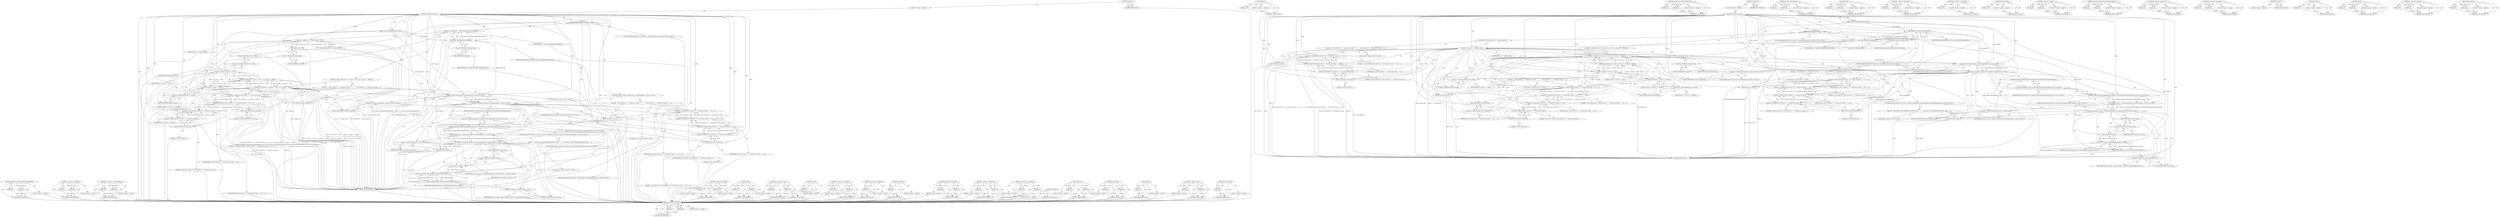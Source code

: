 digraph "IsAuthorized" {
vulnerable_197 [label=<(METHOD,SpdyUtils.GetHostNameFromHeaderBlock)>];
vulnerable_198 [label=<(PARAM,p1)>];
vulnerable_199 [label=<(PARAM,p2)>];
vulnerable_200 [label=<(BLOCK,&lt;empty&gt;,&lt;empty&gt;)>];
vulnerable_201 [label=<(METHOD_RETURN,ANY)>];
vulnerable_150 [label=<(METHOD,&lt;operator&gt;.notEquals)>];
vulnerable_151 [label=<(PARAM,p1)>];
vulnerable_152 [label=<(PARAM,p2)>];
vulnerable_153 [label=<(BLOCK,&lt;empty&gt;,&lt;empty&gt;)>];
vulnerable_154 [label=<(METHOD_RETURN,ANY)>];
vulnerable_173 [label=<(METHOD,&lt;operator&gt;.indirectFieldAccess)>];
vulnerable_174 [label=<(PARAM,p1)>];
vulnerable_175 [label=<(PARAM,p2)>];
vulnerable_176 [label=<(BLOCK,&lt;empty&gt;,&lt;empty&gt;)>];
vulnerable_177 [label=<(METHOD_RETURN,ANY)>];
vulnerable_6 [label=<(METHOD,&lt;global&gt;)<SUB>1</SUB>>];
vulnerable_7 [label=<(BLOCK,&lt;empty&gt;,&lt;empty&gt;)<SUB>1</SUB>>];
vulnerable_8 [label=<(METHOD,OnPromiseHeaders)<SUB>1</SUB>>];
vulnerable_9 [label=<(PARAM,const SpdyHeaderBlock&amp; headers)<SUB>1</SUB>>];
vulnerable_10 [label="<(BLOCK,{
   SpdyHeaderBlock::const_iterator it = heade...,{
   SpdyHeaderBlock::const_iterator it = heade...)<SUB>1</SUB>>"];
vulnerable_11 [label="<(LOCAL,SpdyHeaderBlock.const_iterator it: SpdyHeaderBlock.const_iterator)<SUB>2</SUB>>"];
vulnerable_12 [label=<(&lt;operator&gt;.assignment,it = headers.find(kHttp2MethodHeader))<SUB>2</SUB>>];
vulnerable_13 [label=<(IDENTIFIER,it,it = headers.find(kHttp2MethodHeader))<SUB>2</SUB>>];
vulnerable_14 [label=<(find,headers.find(kHttp2MethodHeader))<SUB>2</SUB>>];
vulnerable_15 [label=<(&lt;operator&gt;.fieldAccess,headers.find)<SUB>2</SUB>>];
vulnerable_16 [label=<(IDENTIFIER,headers,headers.find(kHttp2MethodHeader))<SUB>2</SUB>>];
vulnerable_17 [label=<(FIELD_IDENTIFIER,find,find)<SUB>2</SUB>>];
vulnerable_18 [label=<(IDENTIFIER,kHttp2MethodHeader,headers.find(kHttp2MethodHeader))<SUB>2</SUB>>];
vulnerable_19 [label=<(DCHECK,DCHECK(it != headers.end()))<SUB>3</SUB>>];
vulnerable_20 [label=<(&lt;operator&gt;.notEquals,it != headers.end())<SUB>3</SUB>>];
vulnerable_21 [label=<(IDENTIFIER,it,it != headers.end())<SUB>3</SUB>>];
vulnerable_22 [label=<(end,headers.end())<SUB>3</SUB>>];
vulnerable_23 [label=<(&lt;operator&gt;.fieldAccess,headers.end)<SUB>3</SUB>>];
vulnerable_24 [label=<(IDENTIFIER,headers,headers.end())<SUB>3</SUB>>];
vulnerable_25 [label=<(FIELD_IDENTIFIER,end,end)<SUB>3</SUB>>];
vulnerable_26 [label=<(CONTROL_STRUCTURE,IF,if (!(it-&gt;second == &quot;GET&quot; || it-&gt;second == &quot;HEAD&quot;)))<SUB>4</SUB>>];
vulnerable_27 [label=<(&lt;operator&gt;.logicalNot,!(it-&gt;second == &quot;GET&quot; || it-&gt;second == &quot;HEAD&quot;))<SUB>4</SUB>>];
vulnerable_28 [label=<(&lt;operator&gt;.logicalOr,it-&gt;second == &quot;GET&quot; || it-&gt;second == &quot;HEAD&quot;)<SUB>4</SUB>>];
vulnerable_29 [label=<(&lt;operator&gt;.equals,it-&gt;second == &quot;GET&quot;)<SUB>4</SUB>>];
vulnerable_30 [label=<(&lt;operator&gt;.indirectFieldAccess,it-&gt;second)<SUB>4</SUB>>];
vulnerable_31 [label=<(IDENTIFIER,it,it-&gt;second == &quot;GET&quot;)<SUB>4</SUB>>];
vulnerable_32 [label=<(FIELD_IDENTIFIER,second,second)<SUB>4</SUB>>];
vulnerable_33 [label=<(LITERAL,&quot;GET&quot;,it-&gt;second == &quot;GET&quot;)<SUB>4</SUB>>];
vulnerable_34 [label=<(&lt;operator&gt;.equals,it-&gt;second == &quot;HEAD&quot;)<SUB>4</SUB>>];
vulnerable_35 [label=<(&lt;operator&gt;.indirectFieldAccess,it-&gt;second)<SUB>4</SUB>>];
vulnerable_36 [label=<(IDENTIFIER,it,it-&gt;second == &quot;HEAD&quot;)<SUB>4</SUB>>];
vulnerable_37 [label=<(FIELD_IDENTIFIER,second,second)<SUB>4</SUB>>];
vulnerable_38 [label=<(LITERAL,&quot;HEAD&quot;,it-&gt;second == &quot;HEAD&quot;)<SUB>4</SUB>>];
vulnerable_39 [label=<(BLOCK,{
     QUIC_DVLOG(1) &lt;&lt; &quot;Promise for stream &quot; &lt;...,{
     QUIC_DVLOG(1) &lt;&lt; &quot;Promise for stream &quot; &lt;...)<SUB>4</SUB>>];
vulnerable_40 [label=<(&lt;operator&gt;.shiftLeft,QUIC_DVLOG(1) &lt;&lt; &quot;Promise for stream &quot; &lt;&lt; id_ &lt;...)<SUB>5</SUB>>];
vulnerable_41 [label=<(&lt;operator&gt;.shiftLeft,QUIC_DVLOG(1) &lt;&lt; &quot;Promise for stream &quot; &lt;&lt; id_ &lt;...)<SUB>5</SUB>>];
vulnerable_42 [label=<(&lt;operator&gt;.shiftLeft,QUIC_DVLOG(1) &lt;&lt; &quot;Promise for stream &quot; &lt;&lt; id_)<SUB>5</SUB>>];
vulnerable_43 [label=<(&lt;operator&gt;.shiftLeft,QUIC_DVLOG(1) &lt;&lt; &quot;Promise for stream &quot;)<SUB>5</SUB>>];
vulnerable_44 [label=<(QUIC_DVLOG,QUIC_DVLOG(1))<SUB>5</SUB>>];
vulnerable_45 [label=<(LITERAL,1,QUIC_DVLOG(1))<SUB>5</SUB>>];
vulnerable_46 [label=<(LITERAL,&quot;Promise for stream &quot;,QUIC_DVLOG(1) &lt;&lt; &quot;Promise for stream &quot;)<SUB>5</SUB>>];
vulnerable_47 [label=<(IDENTIFIER,id_,QUIC_DVLOG(1) &lt;&lt; &quot;Promise for stream &quot; &lt;&lt; id_)<SUB>5</SUB>>];
vulnerable_48 [label=<(LITERAL,&quot; has invalid method &quot;,QUIC_DVLOG(1) &lt;&lt; &quot;Promise for stream &quot; &lt;&lt; id_ &lt;...)<SUB>5</SUB>>];
vulnerable_49 [label=<(&lt;operator&gt;.indirectFieldAccess,it-&gt;second)<SUB>6</SUB>>];
vulnerable_50 [label=<(IDENTIFIER,it,QUIC_DVLOG(1) &lt;&lt; &quot;Promise for stream &quot; &lt;&lt; id_ &lt;...)<SUB>6</SUB>>];
vulnerable_51 [label=<(FIELD_IDENTIFIER,second,second)<SUB>6</SUB>>];
vulnerable_52 [label="<(LOCAL,Reset : Reset)<SUB>7</SUB>>"];
vulnerable_53 [label=<(RETURN,return;,return;)<SUB>8</SUB>>];
vulnerable_54 [label="<(CONTROL_STRUCTURE,IF,if (!SpdyUtils::UrlIsValid(headers)))<SUB>10</SUB>>"];
vulnerable_55 [label="<(&lt;operator&gt;.logicalNot,!SpdyUtils::UrlIsValid(headers))<SUB>10</SUB>>"];
vulnerable_56 [label="<(SpdyUtils.UrlIsValid,SpdyUtils::UrlIsValid(headers))<SUB>10</SUB>>"];
vulnerable_57 [label="<(&lt;operator&gt;.fieldAccess,SpdyUtils::UrlIsValid)<SUB>10</SUB>>"];
vulnerable_58 [label="<(IDENTIFIER,SpdyUtils,SpdyUtils::UrlIsValid(headers))<SUB>10</SUB>>"];
vulnerable_59 [label=<(FIELD_IDENTIFIER,UrlIsValid,UrlIsValid)<SUB>10</SUB>>];
vulnerable_60 [label="<(IDENTIFIER,headers,SpdyUtils::UrlIsValid(headers))<SUB>10</SUB>>"];
vulnerable_61 [label=<(BLOCK,{
    QUIC_DVLOG(1) &lt;&lt; &quot;Promise for stream &quot; &lt;&lt;...,{
    QUIC_DVLOG(1) &lt;&lt; &quot;Promise for stream &quot; &lt;&lt;...)<SUB>10</SUB>>];
vulnerable_62 [label=<(&lt;operator&gt;.shiftLeft,QUIC_DVLOG(1) &lt;&lt; &quot;Promise for stream &quot; &lt;&lt; id_ &lt;...)<SUB>11</SUB>>];
vulnerable_63 [label=<(&lt;operator&gt;.shiftLeft,QUIC_DVLOG(1) &lt;&lt; &quot;Promise for stream &quot; &lt;&lt; id_ &lt;...)<SUB>11</SUB>>];
vulnerable_64 [label=<(&lt;operator&gt;.shiftLeft,QUIC_DVLOG(1) &lt;&lt; &quot;Promise for stream &quot; &lt;&lt; id_)<SUB>11</SUB>>];
vulnerable_65 [label=<(&lt;operator&gt;.shiftLeft,QUIC_DVLOG(1) &lt;&lt; &quot;Promise for stream &quot;)<SUB>11</SUB>>];
vulnerable_66 [label=<(QUIC_DVLOG,QUIC_DVLOG(1))<SUB>11</SUB>>];
vulnerable_67 [label=<(LITERAL,1,QUIC_DVLOG(1))<SUB>11</SUB>>];
vulnerable_68 [label=<(LITERAL,&quot;Promise for stream &quot;,QUIC_DVLOG(1) &lt;&lt; &quot;Promise for stream &quot;)<SUB>11</SUB>>];
vulnerable_69 [label=<(IDENTIFIER,id_,QUIC_DVLOG(1) &lt;&lt; &quot;Promise for stream &quot; &lt;&lt; id_)<SUB>11</SUB>>];
vulnerable_70 [label=<(LITERAL,&quot; has invalid URL &quot;,QUIC_DVLOG(1) &lt;&lt; &quot;Promise for stream &quot; &lt;&lt; id_ &lt;...)<SUB>11</SUB>>];
vulnerable_71 [label=<(IDENTIFIER,url_,QUIC_DVLOG(1) &lt;&lt; &quot;Promise for stream &quot; &lt;&lt; id_ &lt;...)<SUB>12</SUB>>];
vulnerable_72 [label="<(LOCAL,Reset : Reset)<SUB>13</SUB>>"];
vulnerable_73 [label=<(RETURN,return;,return;)<SUB>14</SUB>>];
vulnerable_74 [label="<(CONTROL_STRUCTURE,IF,if (!session_-&gt;IsAuthorized(SpdyUtils::GetHostNameFromHeaderBlock(headers))))<SUB>16</SUB>>"];
vulnerable_75 [label="<(&lt;operator&gt;.logicalNot,!session_-&gt;IsAuthorized(SpdyUtils::GetHostNameF...)<SUB>16</SUB>>"];
vulnerable_76 [label="<(IsAuthorized,session_-&gt;IsAuthorized(SpdyUtils::GetHostNameFr...)<SUB>16</SUB>>"];
vulnerable_77 [label=<(&lt;operator&gt;.indirectFieldAccess,session_-&gt;IsAuthorized)<SUB>16</SUB>>];
vulnerable_78 [label="<(IDENTIFIER,session_,session_-&gt;IsAuthorized(SpdyUtils::GetHostNameFr...)<SUB>16</SUB>>"];
vulnerable_79 [label=<(FIELD_IDENTIFIER,IsAuthorized,IsAuthorized)<SUB>16</SUB>>];
vulnerable_80 [label="<(SpdyUtils.GetHostNameFromHeaderBlock,SpdyUtils::GetHostNameFromHeaderBlock(headers))<SUB>16</SUB>>"];
vulnerable_81 [label="<(&lt;operator&gt;.fieldAccess,SpdyUtils::GetHostNameFromHeaderBlock)<SUB>16</SUB>>"];
vulnerable_82 [label="<(IDENTIFIER,SpdyUtils,SpdyUtils::GetHostNameFromHeaderBlock(headers))<SUB>16</SUB>>"];
vulnerable_83 [label=<(FIELD_IDENTIFIER,GetHostNameFromHeaderBlock,GetHostNameFromHeaderBlock)<SUB>16</SUB>>];
vulnerable_84 [label="<(IDENTIFIER,headers,SpdyUtils::GetHostNameFromHeaderBlock(headers))<SUB>16</SUB>>"];
vulnerable_85 [label=<(BLOCK,{
    Reset(QUIC_UNAUTHORIZED_PROMISE_URL);
   ...,{
    Reset(QUIC_UNAUTHORIZED_PROMISE_URL);
   ...)<SUB>16</SUB>>];
vulnerable_86 [label="<(LOCAL,Reset : Reset)<SUB>17</SUB>>"];
vulnerable_87 [label=<(RETURN,return;,return;)<SUB>18</SUB>>];
vulnerable_88 [label=<(reset,request_headers_.reset(new SpdyHeaderBlock(head...)<SUB>20</SUB>>];
vulnerable_89 [label=<(&lt;operator&gt;.fieldAccess,request_headers_.reset)<SUB>20</SUB>>];
vulnerable_90 [label=<(IDENTIFIER,request_headers_,request_headers_.reset(new SpdyHeaderBlock(head...)<SUB>20</SUB>>];
vulnerable_91 [label=<(FIELD_IDENTIFIER,reset,reset)<SUB>20</SUB>>];
vulnerable_92 [label=<(&lt;operator&gt;.new,new SpdyHeaderBlock(headers.Clone()))<SUB>20</SUB>>];
vulnerable_93 [label=<(IDENTIFIER,SpdyHeaderBlock,new SpdyHeaderBlock(headers.Clone()))<SUB>20</SUB>>];
vulnerable_94 [label=<(Clone,headers.Clone())<SUB>20</SUB>>];
vulnerable_95 [label=<(&lt;operator&gt;.fieldAccess,headers.Clone)<SUB>20</SUB>>];
vulnerable_96 [label=<(IDENTIFIER,headers,headers.Clone())<SUB>20</SUB>>];
vulnerable_97 [label=<(FIELD_IDENTIFIER,Clone,Clone)<SUB>20</SUB>>];
vulnerable_98 [label=<(METHOD_RETURN,void)<SUB>1</SUB>>];
vulnerable_100 [label=<(METHOD_RETURN,ANY)<SUB>1</SUB>>];
vulnerable_178 [label=<(METHOD,&lt;operator&gt;.shiftLeft)>];
vulnerable_179 [label=<(PARAM,p1)>];
vulnerable_180 [label=<(PARAM,p2)>];
vulnerable_181 [label=<(BLOCK,&lt;empty&gt;,&lt;empty&gt;)>];
vulnerable_182 [label=<(METHOD_RETURN,ANY)>];
vulnerable_136 [label=<(METHOD,find)>];
vulnerable_137 [label=<(PARAM,p1)>];
vulnerable_138 [label=<(PARAM,p2)>];
vulnerable_139 [label=<(BLOCK,&lt;empty&gt;,&lt;empty&gt;)>];
vulnerable_140 [label=<(METHOD_RETURN,ANY)>];
vulnerable_168 [label=<(METHOD,&lt;operator&gt;.equals)>];
vulnerable_169 [label=<(PARAM,p1)>];
vulnerable_170 [label=<(PARAM,p2)>];
vulnerable_171 [label=<(BLOCK,&lt;empty&gt;,&lt;empty&gt;)>];
vulnerable_172 [label=<(METHOD_RETURN,ANY)>];
vulnerable_212 [label=<(METHOD,Clone)>];
vulnerable_213 [label=<(PARAM,p1)>];
vulnerable_214 [label=<(BLOCK,&lt;empty&gt;,&lt;empty&gt;)>];
vulnerable_215 [label=<(METHOD_RETURN,ANY)>];
vulnerable_163 [label=<(METHOD,&lt;operator&gt;.logicalOr)>];
vulnerable_164 [label=<(PARAM,p1)>];
vulnerable_165 [label=<(PARAM,p2)>];
vulnerable_166 [label=<(BLOCK,&lt;empty&gt;,&lt;empty&gt;)>];
vulnerable_167 [label=<(METHOD_RETURN,ANY)>];
vulnerable_159 [label=<(METHOD,&lt;operator&gt;.logicalNot)>];
vulnerable_160 [label=<(PARAM,p1)>];
vulnerable_161 [label=<(BLOCK,&lt;empty&gt;,&lt;empty&gt;)>];
vulnerable_162 [label=<(METHOD_RETURN,ANY)>];
vulnerable_146 [label=<(METHOD,DCHECK)>];
vulnerable_147 [label=<(PARAM,p1)>];
vulnerable_148 [label=<(BLOCK,&lt;empty&gt;,&lt;empty&gt;)>];
vulnerable_149 [label=<(METHOD_RETURN,ANY)>];
vulnerable_187 [label=<(METHOD,SpdyUtils.UrlIsValid)>];
vulnerable_188 [label=<(PARAM,p1)>];
vulnerable_189 [label=<(PARAM,p2)>];
vulnerable_190 [label=<(BLOCK,&lt;empty&gt;,&lt;empty&gt;)>];
vulnerable_191 [label=<(METHOD_RETURN,ANY)>];
vulnerable_141 [label=<(METHOD,&lt;operator&gt;.fieldAccess)>];
vulnerable_142 [label=<(PARAM,p1)>];
vulnerable_143 [label=<(PARAM,p2)>];
vulnerable_144 [label=<(BLOCK,&lt;empty&gt;,&lt;empty&gt;)>];
vulnerable_145 [label=<(METHOD_RETURN,ANY)>];
vulnerable_131 [label=<(METHOD,&lt;operator&gt;.assignment)>];
vulnerable_132 [label=<(PARAM,p1)>];
vulnerable_133 [label=<(PARAM,p2)>];
vulnerable_134 [label=<(BLOCK,&lt;empty&gt;,&lt;empty&gt;)>];
vulnerable_135 [label=<(METHOD_RETURN,ANY)>];
vulnerable_125 [label=<(METHOD,&lt;global&gt;)<SUB>1</SUB>>];
vulnerable_126 [label=<(BLOCK,&lt;empty&gt;,&lt;empty&gt;)>];
vulnerable_127 [label=<(METHOD_RETURN,ANY)>];
vulnerable_202 [label=<(METHOD,reset)>];
vulnerable_203 [label=<(PARAM,p1)>];
vulnerable_204 [label=<(PARAM,p2)>];
vulnerable_205 [label=<(BLOCK,&lt;empty&gt;,&lt;empty&gt;)>];
vulnerable_206 [label=<(METHOD_RETURN,ANY)>];
vulnerable_192 [label=<(METHOD,IsAuthorized)>];
vulnerable_193 [label=<(PARAM,p1)>];
vulnerable_194 [label=<(PARAM,p2)>];
vulnerable_195 [label=<(BLOCK,&lt;empty&gt;,&lt;empty&gt;)>];
vulnerable_196 [label=<(METHOD_RETURN,ANY)>];
vulnerable_155 [label=<(METHOD,end)>];
vulnerable_156 [label=<(PARAM,p1)>];
vulnerable_157 [label=<(BLOCK,&lt;empty&gt;,&lt;empty&gt;)>];
vulnerable_158 [label=<(METHOD_RETURN,ANY)>];
vulnerable_207 [label=<(METHOD,&lt;operator&gt;.new)>];
vulnerable_208 [label=<(PARAM,p1)>];
vulnerable_209 [label=<(PARAM,p2)>];
vulnerable_210 [label=<(BLOCK,&lt;empty&gt;,&lt;empty&gt;)>];
vulnerable_211 [label=<(METHOD_RETURN,ANY)>];
vulnerable_183 [label=<(METHOD,QUIC_DVLOG)>];
vulnerable_184 [label=<(PARAM,p1)>];
vulnerable_185 [label=<(BLOCK,&lt;empty&gt;,&lt;empty&gt;)>];
vulnerable_186 [label=<(METHOD_RETURN,ANY)>];
fixed_211 [label=<(METHOD,&lt;operator&gt;.new)>];
fixed_212 [label=<(PARAM,p1)>];
fixed_213 [label=<(PARAM,p2)>];
fixed_214 [label=<(BLOCK,&lt;empty&gt;,&lt;empty&gt;)>];
fixed_215 [label=<(METHOD_RETURN,ANY)>];
fixed_164 [label=<(METHOD,end)>];
fixed_165 [label=<(PARAM,p1)>];
fixed_166 [label=<(BLOCK,&lt;empty&gt;,&lt;empty&gt;)>];
fixed_167 [label=<(METHOD_RETURN,ANY)>];
fixed_186 [label=<(METHOD,&lt;operator&gt;.indirectFieldAccess)>];
fixed_187 [label=<(PARAM,p1)>];
fixed_188 [label=<(PARAM,p2)>];
fixed_189 [label=<(BLOCK,&lt;empty&gt;,&lt;empty&gt;)>];
fixed_190 [label=<(METHOD_RETURN,ANY)>];
fixed_6 [label=<(METHOD,&lt;global&gt;)<SUB>1</SUB>>];
fixed_7 [label=<(BLOCK,&lt;empty&gt;,&lt;empty&gt;)<SUB>1</SUB>>];
fixed_8 [label=<(METHOD,OnPromiseHeaders)<SUB>1</SUB>>];
fixed_9 [label=<(PARAM,const SpdyHeaderBlock&amp; headers)<SUB>1</SUB>>];
fixed_10 [label="<(BLOCK,{
   SpdyHeaderBlock::const_iterator it = heade...,{
   SpdyHeaderBlock::const_iterator it = heade...)<SUB>1</SUB>>"];
fixed_11 [label="<(LOCAL,SpdyHeaderBlock.const_iterator it: SpdyHeaderBlock.const_iterator)<SUB>2</SUB>>"];
fixed_12 [label=<(&lt;operator&gt;.assignment,it = headers.find(kHttp2MethodHeader))<SUB>2</SUB>>];
fixed_13 [label=<(IDENTIFIER,it,it = headers.find(kHttp2MethodHeader))<SUB>2</SUB>>];
fixed_14 [label=<(find,headers.find(kHttp2MethodHeader))<SUB>2</SUB>>];
fixed_15 [label=<(&lt;operator&gt;.fieldAccess,headers.find)<SUB>2</SUB>>];
fixed_16 [label=<(IDENTIFIER,headers,headers.find(kHttp2MethodHeader))<SUB>2</SUB>>];
fixed_17 [label=<(FIELD_IDENTIFIER,find,find)<SUB>2</SUB>>];
fixed_18 [label=<(IDENTIFIER,kHttp2MethodHeader,headers.find(kHttp2MethodHeader))<SUB>2</SUB>>];
fixed_19 [label=<(CONTROL_STRUCTURE,IF,if (it == headers.end()))<SUB>3</SUB>>];
fixed_20 [label=<(&lt;operator&gt;.equals,it == headers.end())<SUB>3</SUB>>];
fixed_21 [label=<(IDENTIFIER,it,it == headers.end())<SUB>3</SUB>>];
fixed_22 [label=<(end,headers.end())<SUB>3</SUB>>];
fixed_23 [label=<(&lt;operator&gt;.fieldAccess,headers.end)<SUB>3</SUB>>];
fixed_24 [label=<(IDENTIFIER,headers,headers.end())<SUB>3</SUB>>];
fixed_25 [label=<(FIELD_IDENTIFIER,end,end)<SUB>3</SUB>>];
fixed_26 [label=<(BLOCK,{
    QUIC_DVLOG(1) &lt;&lt; &quot;Promise for stream &quot; &lt;&lt;...,{
    QUIC_DVLOG(1) &lt;&lt; &quot;Promise for stream &quot; &lt;&lt;...)<SUB>3</SUB>>];
fixed_27 [label=<(&lt;operator&gt;.shiftLeft,QUIC_DVLOG(1) &lt;&lt; &quot;Promise for stream &quot; &lt;&lt; id_ &lt;...)<SUB>4</SUB>>];
fixed_28 [label=<(&lt;operator&gt;.shiftLeft,QUIC_DVLOG(1) &lt;&lt; &quot;Promise for stream &quot; &lt;&lt; id_)<SUB>4</SUB>>];
fixed_29 [label=<(&lt;operator&gt;.shiftLeft,QUIC_DVLOG(1) &lt;&lt; &quot;Promise for stream &quot;)<SUB>4</SUB>>];
fixed_30 [label=<(QUIC_DVLOG,QUIC_DVLOG(1))<SUB>4</SUB>>];
fixed_31 [label=<(LITERAL,1,QUIC_DVLOG(1))<SUB>4</SUB>>];
fixed_32 [label=<(LITERAL,&quot;Promise for stream &quot;,QUIC_DVLOG(1) &lt;&lt; &quot;Promise for stream &quot;)<SUB>4</SUB>>];
fixed_33 [label=<(IDENTIFIER,id_,QUIC_DVLOG(1) &lt;&lt; &quot;Promise for stream &quot; &lt;&lt; id_)<SUB>4</SUB>>];
fixed_34 [label=<(LITERAL,&quot; has no method&quot;,QUIC_DVLOG(1) &lt;&lt; &quot;Promise for stream &quot; &lt;&lt; id_ &lt;...)<SUB>4</SUB>>];
fixed_35 [label="<(LOCAL,Reset : Reset)<SUB>5</SUB>>"];
fixed_36 [label=<(RETURN,return;,return;)<SUB>6</SUB>>];
fixed_37 [label=<(CONTROL_STRUCTURE,IF,if (!(it-&gt;second == &quot;GET&quot; || it-&gt;second == &quot;HEAD&quot;)))<SUB>8</SUB>>];
fixed_38 [label=<(&lt;operator&gt;.logicalNot,!(it-&gt;second == &quot;GET&quot; || it-&gt;second == &quot;HEAD&quot;))<SUB>8</SUB>>];
fixed_39 [label=<(&lt;operator&gt;.logicalOr,it-&gt;second == &quot;GET&quot; || it-&gt;second == &quot;HEAD&quot;)<SUB>8</SUB>>];
fixed_40 [label=<(&lt;operator&gt;.equals,it-&gt;second == &quot;GET&quot;)<SUB>8</SUB>>];
fixed_41 [label=<(&lt;operator&gt;.indirectFieldAccess,it-&gt;second)<SUB>8</SUB>>];
fixed_42 [label=<(IDENTIFIER,it,it-&gt;second == &quot;GET&quot;)<SUB>8</SUB>>];
fixed_43 [label=<(FIELD_IDENTIFIER,second,second)<SUB>8</SUB>>];
fixed_44 [label=<(LITERAL,&quot;GET&quot;,it-&gt;second == &quot;GET&quot;)<SUB>8</SUB>>];
fixed_45 [label=<(&lt;operator&gt;.equals,it-&gt;second == &quot;HEAD&quot;)<SUB>8</SUB>>];
fixed_46 [label=<(&lt;operator&gt;.indirectFieldAccess,it-&gt;second)<SUB>8</SUB>>];
fixed_47 [label=<(IDENTIFIER,it,it-&gt;second == &quot;HEAD&quot;)<SUB>8</SUB>>];
fixed_48 [label=<(FIELD_IDENTIFIER,second,second)<SUB>8</SUB>>];
fixed_49 [label=<(LITERAL,&quot;HEAD&quot;,it-&gt;second == &quot;HEAD&quot;)<SUB>8</SUB>>];
fixed_50 [label=<(BLOCK,{
     QUIC_DVLOG(1) &lt;&lt; &quot;Promise for stream &quot; &lt;...,{
     QUIC_DVLOG(1) &lt;&lt; &quot;Promise for stream &quot; &lt;...)<SUB>8</SUB>>];
fixed_51 [label=<(&lt;operator&gt;.shiftLeft,QUIC_DVLOG(1) &lt;&lt; &quot;Promise for stream &quot; &lt;&lt; id_ &lt;...)<SUB>9</SUB>>];
fixed_52 [label=<(&lt;operator&gt;.shiftLeft,QUIC_DVLOG(1) &lt;&lt; &quot;Promise for stream &quot; &lt;&lt; id_ &lt;...)<SUB>9</SUB>>];
fixed_53 [label=<(&lt;operator&gt;.shiftLeft,QUIC_DVLOG(1) &lt;&lt; &quot;Promise for stream &quot; &lt;&lt; id_)<SUB>9</SUB>>];
fixed_54 [label=<(&lt;operator&gt;.shiftLeft,QUIC_DVLOG(1) &lt;&lt; &quot;Promise for stream &quot;)<SUB>9</SUB>>];
fixed_55 [label=<(QUIC_DVLOG,QUIC_DVLOG(1))<SUB>9</SUB>>];
fixed_56 [label=<(LITERAL,1,QUIC_DVLOG(1))<SUB>9</SUB>>];
fixed_57 [label=<(LITERAL,&quot;Promise for stream &quot;,QUIC_DVLOG(1) &lt;&lt; &quot;Promise for stream &quot;)<SUB>9</SUB>>];
fixed_58 [label=<(IDENTIFIER,id_,QUIC_DVLOG(1) &lt;&lt; &quot;Promise for stream &quot; &lt;&lt; id_)<SUB>9</SUB>>];
fixed_59 [label=<(LITERAL,&quot; has invalid method &quot;,QUIC_DVLOG(1) &lt;&lt; &quot;Promise for stream &quot; &lt;&lt; id_ &lt;...)<SUB>9</SUB>>];
fixed_60 [label=<(&lt;operator&gt;.indirectFieldAccess,it-&gt;second)<SUB>10</SUB>>];
fixed_61 [label=<(IDENTIFIER,it,QUIC_DVLOG(1) &lt;&lt; &quot;Promise for stream &quot; &lt;&lt; id_ &lt;...)<SUB>10</SUB>>];
fixed_62 [label=<(FIELD_IDENTIFIER,second,second)<SUB>10</SUB>>];
fixed_63 [label="<(LOCAL,Reset : Reset)<SUB>11</SUB>>"];
fixed_64 [label=<(RETURN,return;,return;)<SUB>12</SUB>>];
fixed_65 [label="<(CONTROL_STRUCTURE,IF,if (!SpdyUtils::UrlIsValid(headers)))<SUB>14</SUB>>"];
fixed_66 [label="<(&lt;operator&gt;.logicalNot,!SpdyUtils::UrlIsValid(headers))<SUB>14</SUB>>"];
fixed_67 [label="<(SpdyUtils.UrlIsValid,SpdyUtils::UrlIsValid(headers))<SUB>14</SUB>>"];
fixed_68 [label="<(&lt;operator&gt;.fieldAccess,SpdyUtils::UrlIsValid)<SUB>14</SUB>>"];
fixed_69 [label="<(IDENTIFIER,SpdyUtils,SpdyUtils::UrlIsValid(headers))<SUB>14</SUB>>"];
fixed_70 [label=<(FIELD_IDENTIFIER,UrlIsValid,UrlIsValid)<SUB>14</SUB>>];
fixed_71 [label="<(IDENTIFIER,headers,SpdyUtils::UrlIsValid(headers))<SUB>14</SUB>>"];
fixed_72 [label=<(BLOCK,{
    QUIC_DVLOG(1) &lt;&lt; &quot;Promise for stream &quot; &lt;&lt;...,{
    QUIC_DVLOG(1) &lt;&lt; &quot;Promise for stream &quot; &lt;&lt;...)<SUB>14</SUB>>];
fixed_73 [label=<(&lt;operator&gt;.shiftLeft,QUIC_DVLOG(1) &lt;&lt; &quot;Promise for stream &quot; &lt;&lt; id_ &lt;...)<SUB>15</SUB>>];
fixed_74 [label=<(&lt;operator&gt;.shiftLeft,QUIC_DVLOG(1) &lt;&lt; &quot;Promise for stream &quot; &lt;&lt; id_ &lt;...)<SUB>15</SUB>>];
fixed_75 [label=<(&lt;operator&gt;.shiftLeft,QUIC_DVLOG(1) &lt;&lt; &quot;Promise for stream &quot; &lt;&lt; id_)<SUB>15</SUB>>];
fixed_76 [label=<(&lt;operator&gt;.shiftLeft,QUIC_DVLOG(1) &lt;&lt; &quot;Promise for stream &quot;)<SUB>15</SUB>>];
fixed_77 [label=<(QUIC_DVLOG,QUIC_DVLOG(1))<SUB>15</SUB>>];
fixed_78 [label=<(LITERAL,1,QUIC_DVLOG(1))<SUB>15</SUB>>];
fixed_79 [label=<(LITERAL,&quot;Promise for stream &quot;,QUIC_DVLOG(1) &lt;&lt; &quot;Promise for stream &quot;)<SUB>15</SUB>>];
fixed_80 [label=<(IDENTIFIER,id_,QUIC_DVLOG(1) &lt;&lt; &quot;Promise for stream &quot; &lt;&lt; id_)<SUB>15</SUB>>];
fixed_81 [label=<(LITERAL,&quot; has invalid URL &quot;,QUIC_DVLOG(1) &lt;&lt; &quot;Promise for stream &quot; &lt;&lt; id_ &lt;...)<SUB>15</SUB>>];
fixed_82 [label=<(IDENTIFIER,url_,QUIC_DVLOG(1) &lt;&lt; &quot;Promise for stream &quot; &lt;&lt; id_ &lt;...)<SUB>16</SUB>>];
fixed_83 [label="<(LOCAL,Reset : Reset)<SUB>17</SUB>>"];
fixed_84 [label=<(RETURN,return;,return;)<SUB>18</SUB>>];
fixed_85 [label="<(CONTROL_STRUCTURE,IF,if (!session_-&gt;IsAuthorized(SpdyUtils::GetHostNameFromHeaderBlock(headers))))<SUB>20</SUB>>"];
fixed_86 [label="<(&lt;operator&gt;.logicalNot,!session_-&gt;IsAuthorized(SpdyUtils::GetHostNameF...)<SUB>20</SUB>>"];
fixed_87 [label="<(IsAuthorized,session_-&gt;IsAuthorized(SpdyUtils::GetHostNameFr...)<SUB>20</SUB>>"];
fixed_88 [label=<(&lt;operator&gt;.indirectFieldAccess,session_-&gt;IsAuthorized)<SUB>20</SUB>>];
fixed_89 [label="<(IDENTIFIER,session_,session_-&gt;IsAuthorized(SpdyUtils::GetHostNameFr...)<SUB>20</SUB>>"];
fixed_90 [label=<(FIELD_IDENTIFIER,IsAuthorized,IsAuthorized)<SUB>20</SUB>>];
fixed_91 [label="<(SpdyUtils.GetHostNameFromHeaderBlock,SpdyUtils::GetHostNameFromHeaderBlock(headers))<SUB>20</SUB>>"];
fixed_92 [label="<(&lt;operator&gt;.fieldAccess,SpdyUtils::GetHostNameFromHeaderBlock)<SUB>20</SUB>>"];
fixed_93 [label="<(IDENTIFIER,SpdyUtils,SpdyUtils::GetHostNameFromHeaderBlock(headers))<SUB>20</SUB>>"];
fixed_94 [label=<(FIELD_IDENTIFIER,GetHostNameFromHeaderBlock,GetHostNameFromHeaderBlock)<SUB>20</SUB>>];
fixed_95 [label="<(IDENTIFIER,headers,SpdyUtils::GetHostNameFromHeaderBlock(headers))<SUB>20</SUB>>"];
fixed_96 [label=<(BLOCK,{
    Reset(QUIC_UNAUTHORIZED_PROMISE_URL);
   ...,{
    Reset(QUIC_UNAUTHORIZED_PROMISE_URL);
   ...)<SUB>20</SUB>>];
fixed_97 [label="<(LOCAL,Reset : Reset)<SUB>21</SUB>>"];
fixed_98 [label=<(RETURN,return;,return;)<SUB>22</SUB>>];
fixed_99 [label=<(reset,request_headers_.reset(new SpdyHeaderBlock(head...)<SUB>24</SUB>>];
fixed_100 [label=<(&lt;operator&gt;.fieldAccess,request_headers_.reset)<SUB>24</SUB>>];
fixed_101 [label=<(IDENTIFIER,request_headers_,request_headers_.reset(new SpdyHeaderBlock(head...)<SUB>24</SUB>>];
fixed_102 [label=<(FIELD_IDENTIFIER,reset,reset)<SUB>24</SUB>>];
fixed_103 [label=<(&lt;operator&gt;.new,new SpdyHeaderBlock(headers.Clone()))<SUB>24</SUB>>];
fixed_104 [label=<(IDENTIFIER,SpdyHeaderBlock,new SpdyHeaderBlock(headers.Clone()))<SUB>24</SUB>>];
fixed_105 [label=<(Clone,headers.Clone())<SUB>24</SUB>>];
fixed_106 [label=<(&lt;operator&gt;.fieldAccess,headers.Clone)<SUB>24</SUB>>];
fixed_107 [label=<(IDENTIFIER,headers,headers.Clone())<SUB>24</SUB>>];
fixed_108 [label=<(FIELD_IDENTIFIER,Clone,Clone)<SUB>24</SUB>>];
fixed_109 [label=<(METHOD_RETURN,void)<SUB>1</SUB>>];
fixed_111 [label=<(METHOD_RETURN,ANY)<SUB>1</SUB>>];
fixed_191 [label=<(METHOD,SpdyUtils.UrlIsValid)>];
fixed_192 [label=<(PARAM,p1)>];
fixed_193 [label=<(PARAM,p2)>];
fixed_194 [label=<(BLOCK,&lt;empty&gt;,&lt;empty&gt;)>];
fixed_195 [label=<(METHOD_RETURN,ANY)>];
fixed_149 [label=<(METHOD,find)>];
fixed_150 [label=<(PARAM,p1)>];
fixed_151 [label=<(PARAM,p2)>];
fixed_152 [label=<(BLOCK,&lt;empty&gt;,&lt;empty&gt;)>];
fixed_153 [label=<(METHOD_RETURN,ANY)>];
fixed_181 [label=<(METHOD,&lt;operator&gt;.logicalOr)>];
fixed_182 [label=<(PARAM,p1)>];
fixed_183 [label=<(PARAM,p2)>];
fixed_184 [label=<(BLOCK,&lt;empty&gt;,&lt;empty&gt;)>];
fixed_185 [label=<(METHOD_RETURN,ANY)>];
fixed_177 [label=<(METHOD,&lt;operator&gt;.logicalNot)>];
fixed_178 [label=<(PARAM,p1)>];
fixed_179 [label=<(BLOCK,&lt;empty&gt;,&lt;empty&gt;)>];
fixed_180 [label=<(METHOD_RETURN,ANY)>];
fixed_173 [label=<(METHOD,QUIC_DVLOG)>];
fixed_174 [label=<(PARAM,p1)>];
fixed_175 [label=<(BLOCK,&lt;empty&gt;,&lt;empty&gt;)>];
fixed_176 [label=<(METHOD_RETURN,ANY)>];
fixed_159 [label=<(METHOD,&lt;operator&gt;.equals)>];
fixed_160 [label=<(PARAM,p1)>];
fixed_161 [label=<(PARAM,p2)>];
fixed_162 [label=<(BLOCK,&lt;empty&gt;,&lt;empty&gt;)>];
fixed_163 [label=<(METHOD_RETURN,ANY)>];
fixed_201 [label=<(METHOD,SpdyUtils.GetHostNameFromHeaderBlock)>];
fixed_202 [label=<(PARAM,p1)>];
fixed_203 [label=<(PARAM,p2)>];
fixed_204 [label=<(BLOCK,&lt;empty&gt;,&lt;empty&gt;)>];
fixed_205 [label=<(METHOD_RETURN,ANY)>];
fixed_154 [label=<(METHOD,&lt;operator&gt;.fieldAccess)>];
fixed_155 [label=<(PARAM,p1)>];
fixed_156 [label=<(PARAM,p2)>];
fixed_157 [label=<(BLOCK,&lt;empty&gt;,&lt;empty&gt;)>];
fixed_158 [label=<(METHOD_RETURN,ANY)>];
fixed_144 [label=<(METHOD,&lt;operator&gt;.assignment)>];
fixed_145 [label=<(PARAM,p1)>];
fixed_146 [label=<(PARAM,p2)>];
fixed_147 [label=<(BLOCK,&lt;empty&gt;,&lt;empty&gt;)>];
fixed_148 [label=<(METHOD_RETURN,ANY)>];
fixed_138 [label=<(METHOD,&lt;global&gt;)<SUB>1</SUB>>];
fixed_139 [label=<(BLOCK,&lt;empty&gt;,&lt;empty&gt;)>];
fixed_140 [label=<(METHOD_RETURN,ANY)>];
fixed_216 [label=<(METHOD,Clone)>];
fixed_217 [label=<(PARAM,p1)>];
fixed_218 [label=<(BLOCK,&lt;empty&gt;,&lt;empty&gt;)>];
fixed_219 [label=<(METHOD_RETURN,ANY)>];
fixed_206 [label=<(METHOD,reset)>];
fixed_207 [label=<(PARAM,p1)>];
fixed_208 [label=<(PARAM,p2)>];
fixed_209 [label=<(BLOCK,&lt;empty&gt;,&lt;empty&gt;)>];
fixed_210 [label=<(METHOD_RETURN,ANY)>];
fixed_168 [label=<(METHOD,&lt;operator&gt;.shiftLeft)>];
fixed_169 [label=<(PARAM,p1)>];
fixed_170 [label=<(PARAM,p2)>];
fixed_171 [label=<(BLOCK,&lt;empty&gt;,&lt;empty&gt;)>];
fixed_172 [label=<(METHOD_RETURN,ANY)>];
fixed_196 [label=<(METHOD,IsAuthorized)>];
fixed_197 [label=<(PARAM,p1)>];
fixed_198 [label=<(PARAM,p2)>];
fixed_199 [label=<(BLOCK,&lt;empty&gt;,&lt;empty&gt;)>];
fixed_200 [label=<(METHOD_RETURN,ANY)>];
vulnerable_197 -> vulnerable_198  [key=0, label="AST: "];
vulnerable_197 -> vulnerable_198  [key=1, label="DDG: "];
vulnerable_197 -> vulnerable_200  [key=0, label="AST: "];
vulnerable_197 -> vulnerable_199  [key=0, label="AST: "];
vulnerable_197 -> vulnerable_199  [key=1, label="DDG: "];
vulnerable_197 -> vulnerable_201  [key=0, label="AST: "];
vulnerable_197 -> vulnerable_201  [key=1, label="CFG: "];
vulnerable_198 -> vulnerable_201  [key=0, label="DDG: p1"];
vulnerable_199 -> vulnerable_201  [key=0, label="DDG: p2"];
vulnerable_200 -> fixed_211  [key=0];
vulnerable_201 -> fixed_211  [key=0];
vulnerable_150 -> vulnerable_151  [key=0, label="AST: "];
vulnerable_150 -> vulnerable_151  [key=1, label="DDG: "];
vulnerable_150 -> vulnerable_153  [key=0, label="AST: "];
vulnerable_150 -> vulnerable_152  [key=0, label="AST: "];
vulnerable_150 -> vulnerable_152  [key=1, label="DDG: "];
vulnerable_150 -> vulnerable_154  [key=0, label="AST: "];
vulnerable_150 -> vulnerable_154  [key=1, label="CFG: "];
vulnerable_151 -> vulnerable_154  [key=0, label="DDG: p1"];
vulnerable_152 -> vulnerable_154  [key=0, label="DDG: p2"];
vulnerable_153 -> fixed_211  [key=0];
vulnerable_154 -> fixed_211  [key=0];
vulnerable_173 -> vulnerable_174  [key=0, label="AST: "];
vulnerable_173 -> vulnerable_174  [key=1, label="DDG: "];
vulnerable_173 -> vulnerable_176  [key=0, label="AST: "];
vulnerable_173 -> vulnerable_175  [key=0, label="AST: "];
vulnerable_173 -> vulnerable_175  [key=1, label="DDG: "];
vulnerable_173 -> vulnerable_177  [key=0, label="AST: "];
vulnerable_173 -> vulnerable_177  [key=1, label="CFG: "];
vulnerable_174 -> vulnerable_177  [key=0, label="DDG: p1"];
vulnerable_175 -> vulnerable_177  [key=0, label="DDG: p2"];
vulnerable_176 -> fixed_211  [key=0];
vulnerable_177 -> fixed_211  [key=0];
vulnerable_6 -> vulnerable_7  [key=0, label="AST: "];
vulnerable_6 -> vulnerable_100  [key=0, label="AST: "];
vulnerable_6 -> vulnerable_100  [key=1, label="CFG: "];
vulnerable_7 -> vulnerable_8  [key=0, label="AST: "];
vulnerable_8 -> vulnerable_9  [key=0, label="AST: "];
vulnerable_8 -> vulnerable_9  [key=1, label="DDG: "];
vulnerable_8 -> vulnerable_10  [key=0, label="AST: "];
vulnerable_8 -> vulnerable_98  [key=0, label="AST: "];
vulnerable_8 -> vulnerable_17  [key=0, label="CFG: "];
vulnerable_8 -> vulnerable_14  [key=0, label="DDG: "];
vulnerable_8 -> vulnerable_20  [key=0, label="DDG: "];
vulnerable_8 -> vulnerable_53  [key=0, label="DDG: "];
vulnerable_8 -> vulnerable_73  [key=0, label="DDG: "];
vulnerable_8 -> vulnerable_87  [key=0, label="DDG: "];
vulnerable_8 -> vulnerable_92  [key=0, label="DDG: "];
vulnerable_8 -> vulnerable_56  [key=0, label="DDG: "];
vulnerable_8 -> vulnerable_62  [key=0, label="DDG: "];
vulnerable_8 -> vulnerable_29  [key=0, label="DDG: "];
vulnerable_8 -> vulnerable_34  [key=0, label="DDG: "];
vulnerable_8 -> vulnerable_41  [key=0, label="DDG: "];
vulnerable_8 -> vulnerable_63  [key=0, label="DDG: "];
vulnerable_8 -> vulnerable_80  [key=0, label="DDG: "];
vulnerable_8 -> vulnerable_42  [key=0, label="DDG: "];
vulnerable_8 -> vulnerable_64  [key=0, label="DDG: "];
vulnerable_8 -> vulnerable_43  [key=0, label="DDG: "];
vulnerable_8 -> vulnerable_65  [key=0, label="DDG: "];
vulnerable_8 -> vulnerable_44  [key=0, label="DDG: "];
vulnerable_8 -> vulnerable_66  [key=0, label="DDG: "];
vulnerable_9 -> vulnerable_98  [key=0, label="DDG: headers"];
vulnerable_9 -> vulnerable_14  [key=0, label="DDG: headers"];
vulnerable_9 -> vulnerable_22  [key=0, label="DDG: headers"];
vulnerable_9 -> vulnerable_56  [key=0, label="DDG: headers"];
vulnerable_10 -> vulnerable_11  [key=0, label="AST: "];
vulnerable_10 -> vulnerable_12  [key=0, label="AST: "];
vulnerable_10 -> vulnerable_19  [key=0, label="AST: "];
vulnerable_10 -> vulnerable_26  [key=0, label="AST: "];
vulnerable_10 -> vulnerable_54  [key=0, label="AST: "];
vulnerable_10 -> vulnerable_74  [key=0, label="AST: "];
vulnerable_10 -> vulnerable_88  [key=0, label="AST: "];
vulnerable_11 -> fixed_211  [key=0];
vulnerable_12 -> vulnerable_13  [key=0, label="AST: "];
vulnerable_12 -> vulnerable_14  [key=0, label="AST: "];
vulnerable_12 -> vulnerable_25  [key=0, label="CFG: "];
vulnerable_12 -> vulnerable_98  [key=0, label="DDG: headers.find(kHttp2MethodHeader)"];
vulnerable_12 -> vulnerable_98  [key=1, label="DDG: it = headers.find(kHttp2MethodHeader)"];
vulnerable_12 -> vulnerable_20  [key=0, label="DDG: it"];
vulnerable_13 -> fixed_211  [key=0];
vulnerable_14 -> vulnerable_15  [key=0, label="AST: "];
vulnerable_14 -> vulnerable_18  [key=0, label="AST: "];
vulnerable_14 -> vulnerable_12  [key=0, label="CFG: "];
vulnerable_14 -> vulnerable_12  [key=1, label="DDG: headers.find"];
vulnerable_14 -> vulnerable_12  [key=2, label="DDG: kHttp2MethodHeader"];
vulnerable_14 -> vulnerable_98  [key=0, label="DDG: headers.find"];
vulnerable_14 -> vulnerable_98  [key=1, label="DDG: kHttp2MethodHeader"];
vulnerable_14 -> vulnerable_56  [key=0, label="DDG: headers.find"];
vulnerable_15 -> vulnerable_16  [key=0, label="AST: "];
vulnerable_15 -> vulnerable_17  [key=0, label="AST: "];
vulnerable_15 -> vulnerable_14  [key=0, label="CFG: "];
vulnerable_16 -> fixed_211  [key=0];
vulnerable_17 -> vulnerable_15  [key=0, label="CFG: "];
vulnerable_18 -> fixed_211  [key=0];
vulnerable_19 -> vulnerable_20  [key=0, label="AST: "];
vulnerable_19 -> vulnerable_32  [key=0, label="CFG: "];
vulnerable_19 -> vulnerable_98  [key=0, label="DDG: it != headers.end()"];
vulnerable_19 -> vulnerable_98  [key=1, label="DDG: DCHECK(it != headers.end())"];
vulnerable_20 -> vulnerable_21  [key=0, label="AST: "];
vulnerable_20 -> vulnerable_22  [key=0, label="AST: "];
vulnerable_20 -> vulnerable_19  [key=0, label="CFG: "];
vulnerable_20 -> vulnerable_19  [key=1, label="DDG: it"];
vulnerable_20 -> vulnerable_19  [key=2, label="DDG: headers.end()"];
vulnerable_20 -> vulnerable_98  [key=0, label="DDG: it"];
vulnerable_20 -> vulnerable_98  [key=1, label="DDG: headers.end()"];
vulnerable_20 -> vulnerable_40  [key=0, label="DDG: it"];
vulnerable_20 -> vulnerable_29  [key=0, label="DDG: it"];
vulnerable_20 -> vulnerable_34  [key=0, label="DDG: it"];
vulnerable_21 -> fixed_211  [key=0];
vulnerable_22 -> vulnerable_23  [key=0, label="AST: "];
vulnerable_22 -> vulnerable_20  [key=0, label="CFG: "];
vulnerable_22 -> vulnerable_20  [key=1, label="DDG: headers.end"];
vulnerable_22 -> vulnerable_98  [key=0, label="DDG: headers.end"];
vulnerable_22 -> vulnerable_56  [key=0, label="DDG: headers.end"];
vulnerable_23 -> vulnerable_24  [key=0, label="AST: "];
vulnerable_23 -> vulnerable_25  [key=0, label="AST: "];
vulnerable_23 -> vulnerable_22  [key=0, label="CFG: "];
vulnerable_24 -> fixed_211  [key=0];
vulnerable_25 -> vulnerable_23  [key=0, label="CFG: "];
vulnerable_26 -> vulnerable_27  [key=0, label="AST: "];
vulnerable_26 -> vulnerable_39  [key=0, label="AST: "];
vulnerable_27 -> vulnerable_28  [key=0, label="AST: "];
vulnerable_27 -> vulnerable_44  [key=0, label="CFG: "];
vulnerable_27 -> vulnerable_44  [key=1, label="CDG: "];
vulnerable_27 -> vulnerable_59  [key=0, label="CFG: "];
vulnerable_27 -> vulnerable_59  [key=1, label="CDG: "];
vulnerable_27 -> vulnerable_98  [key=0, label="DDG: it-&gt;second == &quot;GET&quot; || it-&gt;second == &quot;HEAD&quot;"];
vulnerable_27 -> vulnerable_98  [key=1, label="DDG: !(it-&gt;second == &quot;GET&quot; || it-&gt;second == &quot;HEAD&quot;)"];
vulnerable_27 -> vulnerable_49  [key=0, label="CDG: "];
vulnerable_27 -> vulnerable_42  [key=0, label="CDG: "];
vulnerable_27 -> vulnerable_51  [key=0, label="CDG: "];
vulnerable_27 -> vulnerable_57  [key=0, label="CDG: "];
vulnerable_27 -> vulnerable_56  [key=0, label="CDG: "];
vulnerable_27 -> vulnerable_40  [key=0, label="CDG: "];
vulnerable_27 -> vulnerable_43  [key=0, label="CDG: "];
vulnerable_27 -> vulnerable_53  [key=0, label="CDG: "];
vulnerable_27 -> vulnerable_41  [key=0, label="CDG: "];
vulnerable_27 -> vulnerable_55  [key=0, label="CDG: "];
vulnerable_28 -> vulnerable_29  [key=0, label="AST: "];
vulnerable_28 -> vulnerable_34  [key=0, label="AST: "];
vulnerable_28 -> vulnerable_27  [key=0, label="CFG: "];
vulnerable_28 -> vulnerable_27  [key=1, label="DDG: it-&gt;second == &quot;GET&quot;"];
vulnerable_28 -> vulnerable_27  [key=2, label="DDG: it-&gt;second == &quot;HEAD&quot;"];
vulnerable_28 -> vulnerable_98  [key=0, label="DDG: it-&gt;second == &quot;GET&quot;"];
vulnerable_28 -> vulnerable_98  [key=1, label="DDG: it-&gt;second == &quot;HEAD&quot;"];
vulnerable_29 -> vulnerable_30  [key=0, label="AST: "];
vulnerable_29 -> vulnerable_33  [key=0, label="AST: "];
vulnerable_29 -> vulnerable_28  [key=0, label="CFG: "];
vulnerable_29 -> vulnerable_28  [key=1, label="DDG: it-&gt;second"];
vulnerable_29 -> vulnerable_28  [key=2, label="DDG: &quot;GET&quot;"];
vulnerable_29 -> vulnerable_37  [key=0, label="CFG: "];
vulnerable_29 -> vulnerable_37  [key=1, label="CDG: "];
vulnerable_29 -> vulnerable_40  [key=0, label="DDG: it-&gt;second"];
vulnerable_29 -> vulnerable_34  [key=0, label="DDG: it-&gt;second"];
vulnerable_29 -> vulnerable_34  [key=1, label="CDG: "];
vulnerable_29 -> vulnerable_35  [key=0, label="CDG: "];
vulnerable_30 -> vulnerable_31  [key=0, label="AST: "];
vulnerable_30 -> vulnerable_32  [key=0, label="AST: "];
vulnerable_30 -> vulnerable_29  [key=0, label="CFG: "];
vulnerable_31 -> fixed_211  [key=0];
vulnerable_32 -> vulnerable_30  [key=0, label="CFG: "];
vulnerable_33 -> fixed_211  [key=0];
vulnerable_34 -> vulnerable_35  [key=0, label="AST: "];
vulnerable_34 -> vulnerable_38  [key=0, label="AST: "];
vulnerable_34 -> vulnerable_28  [key=0, label="CFG: "];
vulnerable_34 -> vulnerable_28  [key=1, label="DDG: it-&gt;second"];
vulnerable_34 -> vulnerable_28  [key=2, label="DDG: &quot;HEAD&quot;"];
vulnerable_34 -> vulnerable_40  [key=0, label="DDG: it-&gt;second"];
vulnerable_35 -> vulnerable_36  [key=0, label="AST: "];
vulnerable_35 -> vulnerable_37  [key=0, label="AST: "];
vulnerable_35 -> vulnerable_34  [key=0, label="CFG: "];
vulnerable_36 -> fixed_211  [key=0];
vulnerable_37 -> vulnerable_35  [key=0, label="CFG: "];
vulnerable_38 -> fixed_211  [key=0];
vulnerable_39 -> vulnerable_40  [key=0, label="AST: "];
vulnerable_39 -> vulnerable_52  [key=0, label="AST: "];
vulnerable_39 -> vulnerable_53  [key=0, label="AST: "];
vulnerable_40 -> vulnerable_41  [key=0, label="AST: "];
vulnerable_40 -> vulnerable_49  [key=0, label="AST: "];
vulnerable_40 -> vulnerable_53  [key=0, label="CFG: "];
vulnerable_40 -> vulnerable_98  [key=0, label="DDG: QUIC_DVLOG(1) &lt;&lt; &quot;Promise for stream &quot; &lt;&lt; id_ &lt;&lt; &quot; has invalid method &quot;"];
vulnerable_40 -> vulnerable_98  [key=1, label="DDG: it-&gt;second"];
vulnerable_40 -> vulnerable_98  [key=2, label="DDG: QUIC_DVLOG(1) &lt;&lt; &quot;Promise for stream &quot; &lt;&lt; id_ &lt;&lt; &quot; has invalid method &quot;
                   &lt;&lt; it-&gt;second"];
vulnerable_41 -> vulnerable_42  [key=0, label="AST: "];
vulnerable_41 -> vulnerable_48  [key=0, label="AST: "];
vulnerable_41 -> vulnerable_51  [key=0, label="CFG: "];
vulnerable_41 -> vulnerable_98  [key=0, label="DDG: QUIC_DVLOG(1) &lt;&lt; &quot;Promise for stream &quot; &lt;&lt; id_"];
vulnerable_41 -> vulnerable_40  [key=0, label="DDG: QUIC_DVLOG(1) &lt;&lt; &quot;Promise for stream &quot; &lt;&lt; id_"];
vulnerable_41 -> vulnerable_40  [key=1, label="DDG: &quot; has invalid method &quot;"];
vulnerable_42 -> vulnerable_43  [key=0, label="AST: "];
vulnerable_42 -> vulnerable_47  [key=0, label="AST: "];
vulnerable_42 -> vulnerable_41  [key=0, label="CFG: "];
vulnerable_42 -> vulnerable_41  [key=1, label="DDG: QUIC_DVLOG(1) &lt;&lt; &quot;Promise for stream &quot;"];
vulnerable_42 -> vulnerable_41  [key=2, label="DDG: id_"];
vulnerable_42 -> vulnerable_98  [key=0, label="DDG: QUIC_DVLOG(1) &lt;&lt; &quot;Promise for stream &quot;"];
vulnerable_42 -> vulnerable_98  [key=1, label="DDG: id_"];
vulnerable_43 -> vulnerable_44  [key=0, label="AST: "];
vulnerable_43 -> vulnerable_46  [key=0, label="AST: "];
vulnerable_43 -> vulnerable_42  [key=0, label="CFG: "];
vulnerable_43 -> vulnerable_42  [key=1, label="DDG: QUIC_DVLOG(1)"];
vulnerable_43 -> vulnerable_42  [key=2, label="DDG: &quot;Promise for stream &quot;"];
vulnerable_43 -> vulnerable_98  [key=0, label="DDG: QUIC_DVLOG(1)"];
vulnerable_44 -> vulnerable_45  [key=0, label="AST: "];
vulnerable_44 -> vulnerable_43  [key=0, label="CFG: "];
vulnerable_44 -> vulnerable_43  [key=1, label="DDG: 1"];
vulnerable_45 -> fixed_211  [key=0];
vulnerable_46 -> fixed_211  [key=0];
vulnerable_47 -> fixed_211  [key=0];
vulnerable_48 -> fixed_211  [key=0];
vulnerable_49 -> vulnerable_50  [key=0, label="AST: "];
vulnerable_49 -> vulnerable_51  [key=0, label="AST: "];
vulnerable_49 -> vulnerable_40  [key=0, label="CFG: "];
vulnerable_50 -> fixed_211  [key=0];
vulnerable_51 -> vulnerable_49  [key=0, label="CFG: "];
vulnerable_52 -> fixed_211  [key=0];
vulnerable_53 -> vulnerable_98  [key=0, label="CFG: "];
vulnerable_53 -> vulnerable_98  [key=1, label="DDG: &lt;RET&gt;"];
vulnerable_54 -> vulnerable_55  [key=0, label="AST: "];
vulnerable_54 -> vulnerable_61  [key=0, label="AST: "];
vulnerable_55 -> vulnerable_56  [key=0, label="AST: "];
vulnerable_55 -> vulnerable_66  [key=0, label="CFG: "];
vulnerable_55 -> vulnerable_66  [key=1, label="CDG: "];
vulnerable_55 -> vulnerable_79  [key=0, label="CFG: "];
vulnerable_55 -> vulnerable_79  [key=1, label="CDG: "];
vulnerable_55 -> vulnerable_73  [key=0, label="CDG: "];
vulnerable_55 -> vulnerable_77  [key=0, label="CDG: "];
vulnerable_55 -> vulnerable_64  [key=0, label="CDG: "];
vulnerable_55 -> vulnerable_75  [key=0, label="CDG: "];
vulnerable_55 -> vulnerable_81  [key=0, label="CDG: "];
vulnerable_55 -> vulnerable_76  [key=0, label="CDG: "];
vulnerable_55 -> vulnerable_65  [key=0, label="CDG: "];
vulnerable_55 -> vulnerable_80  [key=0, label="CDG: "];
vulnerable_55 -> vulnerable_83  [key=0, label="CDG: "];
vulnerable_55 -> vulnerable_63  [key=0, label="CDG: "];
vulnerable_55 -> vulnerable_62  [key=0, label="CDG: "];
vulnerable_56 -> vulnerable_57  [key=0, label="AST: "];
vulnerable_56 -> vulnerable_60  [key=0, label="AST: "];
vulnerable_56 -> vulnerable_55  [key=0, label="CFG: "];
vulnerable_56 -> vulnerable_55  [key=1, label="DDG: SpdyUtils::UrlIsValid"];
vulnerable_56 -> vulnerable_55  [key=2, label="DDG: headers"];
vulnerable_56 -> vulnerable_80  [key=0, label="DDG: headers"];
vulnerable_57 -> vulnerable_58  [key=0, label="AST: "];
vulnerable_57 -> vulnerable_59  [key=0, label="AST: "];
vulnerable_57 -> vulnerable_56  [key=0, label="CFG: "];
vulnerable_58 -> fixed_211  [key=0];
vulnerable_59 -> vulnerable_57  [key=0, label="CFG: "];
vulnerable_60 -> fixed_211  [key=0];
vulnerable_61 -> vulnerable_62  [key=0, label="AST: "];
vulnerable_61 -> vulnerable_72  [key=0, label="AST: "];
vulnerable_61 -> vulnerable_73  [key=0, label="AST: "];
vulnerable_62 -> vulnerable_63  [key=0, label="AST: "];
vulnerable_62 -> vulnerable_71  [key=0, label="AST: "];
vulnerable_62 -> vulnerable_73  [key=0, label="CFG: "];
vulnerable_62 -> vulnerable_98  [key=0, label="DDG: url_"];
vulnerable_63 -> vulnerable_64  [key=0, label="AST: "];
vulnerable_63 -> vulnerable_70  [key=0, label="AST: "];
vulnerable_63 -> vulnerable_62  [key=0, label="CFG: "];
vulnerable_63 -> vulnerable_62  [key=1, label="DDG: QUIC_DVLOG(1) &lt;&lt; &quot;Promise for stream &quot; &lt;&lt; id_"];
vulnerable_63 -> vulnerable_62  [key=2, label="DDG: &quot; has invalid URL &quot;"];
vulnerable_64 -> vulnerable_65  [key=0, label="AST: "];
vulnerable_64 -> vulnerable_69  [key=0, label="AST: "];
vulnerable_64 -> vulnerable_63  [key=0, label="CFG: "];
vulnerable_64 -> vulnerable_63  [key=1, label="DDG: QUIC_DVLOG(1) &lt;&lt; &quot;Promise for stream &quot;"];
vulnerable_64 -> vulnerable_63  [key=2, label="DDG: id_"];
vulnerable_65 -> vulnerable_66  [key=0, label="AST: "];
vulnerable_65 -> vulnerable_68  [key=0, label="AST: "];
vulnerable_65 -> vulnerable_64  [key=0, label="CFG: "];
vulnerable_65 -> vulnerable_64  [key=1, label="DDG: QUIC_DVLOG(1)"];
vulnerable_65 -> vulnerable_64  [key=2, label="DDG: &quot;Promise for stream &quot;"];
vulnerable_66 -> vulnerable_67  [key=0, label="AST: "];
vulnerable_66 -> vulnerable_65  [key=0, label="CFG: "];
vulnerable_66 -> vulnerable_65  [key=1, label="DDG: 1"];
vulnerable_67 -> fixed_211  [key=0];
vulnerable_68 -> fixed_211  [key=0];
vulnerable_69 -> fixed_211  [key=0];
vulnerable_70 -> fixed_211  [key=0];
vulnerable_71 -> fixed_211  [key=0];
vulnerable_72 -> fixed_211  [key=0];
vulnerable_73 -> vulnerable_98  [key=0, label="CFG: "];
vulnerable_73 -> vulnerable_98  [key=1, label="DDG: &lt;RET&gt;"];
vulnerable_74 -> vulnerable_75  [key=0, label="AST: "];
vulnerable_74 -> vulnerable_85  [key=0, label="AST: "];
vulnerable_75 -> vulnerable_76  [key=0, label="AST: "];
vulnerable_75 -> vulnerable_87  [key=0, label="CFG: "];
vulnerable_75 -> vulnerable_87  [key=1, label="CDG: "];
vulnerable_75 -> vulnerable_91  [key=0, label="CFG: "];
vulnerable_75 -> vulnerable_91  [key=1, label="CDG: "];
vulnerable_75 -> vulnerable_94  [key=0, label="CDG: "];
vulnerable_75 -> vulnerable_89  [key=0, label="CDG: "];
vulnerable_75 -> vulnerable_95  [key=0, label="CDG: "];
vulnerable_75 -> vulnerable_92  [key=0, label="CDG: "];
vulnerable_75 -> vulnerable_97  [key=0, label="CDG: "];
vulnerable_75 -> vulnerable_88  [key=0, label="CDG: "];
vulnerable_76 -> vulnerable_77  [key=0, label="AST: "];
vulnerable_76 -> vulnerable_80  [key=0, label="AST: "];
vulnerable_76 -> vulnerable_75  [key=0, label="CFG: "];
vulnerable_76 -> vulnerable_75  [key=1, label="DDG: session_-&gt;IsAuthorized"];
vulnerable_76 -> vulnerable_75  [key=2, label="DDG: SpdyUtils::GetHostNameFromHeaderBlock(headers)"];
vulnerable_77 -> vulnerable_78  [key=0, label="AST: "];
vulnerable_77 -> vulnerable_79  [key=0, label="AST: "];
vulnerable_77 -> vulnerable_83  [key=0, label="CFG: "];
vulnerable_78 -> fixed_211  [key=0];
vulnerable_79 -> vulnerable_77  [key=0, label="CFG: "];
vulnerable_80 -> vulnerable_81  [key=0, label="AST: "];
vulnerable_80 -> vulnerable_84  [key=0, label="AST: "];
vulnerable_80 -> vulnerable_76  [key=0, label="CFG: "];
vulnerable_80 -> vulnerable_76  [key=1, label="DDG: SpdyUtils::GetHostNameFromHeaderBlock"];
vulnerable_80 -> vulnerable_76  [key=2, label="DDG: headers"];
vulnerable_80 -> vulnerable_94  [key=0, label="DDG: headers"];
vulnerable_81 -> vulnerable_82  [key=0, label="AST: "];
vulnerable_81 -> vulnerable_83  [key=0, label="AST: "];
vulnerable_81 -> vulnerable_80  [key=0, label="CFG: "];
vulnerable_82 -> fixed_211  [key=0];
vulnerable_83 -> vulnerable_81  [key=0, label="CFG: "];
vulnerable_84 -> fixed_211  [key=0];
vulnerable_85 -> vulnerable_86  [key=0, label="AST: "];
vulnerable_85 -> vulnerable_87  [key=0, label="AST: "];
vulnerable_86 -> fixed_211  [key=0];
vulnerable_87 -> vulnerable_98  [key=0, label="CFG: "];
vulnerable_87 -> vulnerable_98  [key=1, label="DDG: &lt;RET&gt;"];
vulnerable_88 -> vulnerable_89  [key=0, label="AST: "];
vulnerable_88 -> vulnerable_92  [key=0, label="AST: "];
vulnerable_88 -> vulnerable_98  [key=0, label="CFG: "];
vulnerable_89 -> vulnerable_90  [key=0, label="AST: "];
vulnerable_89 -> vulnerable_91  [key=0, label="AST: "];
vulnerable_89 -> vulnerable_97  [key=0, label="CFG: "];
vulnerable_90 -> fixed_211  [key=0];
vulnerable_91 -> vulnerable_89  [key=0, label="CFG: "];
vulnerable_92 -> vulnerable_93  [key=0, label="AST: "];
vulnerable_92 -> vulnerable_94  [key=0, label="AST: "];
vulnerable_92 -> vulnerable_88  [key=0, label="CFG: "];
vulnerable_92 -> vulnerable_88  [key=1, label="DDG: SpdyHeaderBlock"];
vulnerable_92 -> vulnerable_88  [key=2, label="DDG: headers.Clone()"];
vulnerable_92 -> vulnerable_98  [key=0, label="DDG: SpdyHeaderBlock"];
vulnerable_93 -> fixed_211  [key=0];
vulnerable_94 -> vulnerable_95  [key=0, label="AST: "];
vulnerable_94 -> vulnerable_92  [key=0, label="CFG: "];
vulnerable_94 -> vulnerable_92  [key=1, label="DDG: headers.Clone"];
vulnerable_95 -> vulnerable_96  [key=0, label="AST: "];
vulnerable_95 -> vulnerable_97  [key=0, label="AST: "];
vulnerable_95 -> vulnerable_94  [key=0, label="CFG: "];
vulnerable_96 -> fixed_211  [key=0];
vulnerable_97 -> vulnerable_95  [key=0, label="CFG: "];
vulnerable_98 -> fixed_211  [key=0];
vulnerable_100 -> fixed_211  [key=0];
vulnerable_178 -> vulnerable_179  [key=0, label="AST: "];
vulnerable_178 -> vulnerable_179  [key=1, label="DDG: "];
vulnerable_178 -> vulnerable_181  [key=0, label="AST: "];
vulnerable_178 -> vulnerable_180  [key=0, label="AST: "];
vulnerable_178 -> vulnerable_180  [key=1, label="DDG: "];
vulnerable_178 -> vulnerable_182  [key=0, label="AST: "];
vulnerable_178 -> vulnerable_182  [key=1, label="CFG: "];
vulnerable_179 -> vulnerable_182  [key=0, label="DDG: p1"];
vulnerable_180 -> vulnerable_182  [key=0, label="DDG: p2"];
vulnerable_181 -> fixed_211  [key=0];
vulnerable_182 -> fixed_211  [key=0];
vulnerable_136 -> vulnerable_137  [key=0, label="AST: "];
vulnerable_136 -> vulnerable_137  [key=1, label="DDG: "];
vulnerable_136 -> vulnerable_139  [key=0, label="AST: "];
vulnerable_136 -> vulnerable_138  [key=0, label="AST: "];
vulnerable_136 -> vulnerable_138  [key=1, label="DDG: "];
vulnerable_136 -> vulnerable_140  [key=0, label="AST: "];
vulnerable_136 -> vulnerable_140  [key=1, label="CFG: "];
vulnerable_137 -> vulnerable_140  [key=0, label="DDG: p1"];
vulnerable_138 -> vulnerable_140  [key=0, label="DDG: p2"];
vulnerable_139 -> fixed_211  [key=0];
vulnerable_140 -> fixed_211  [key=0];
vulnerable_168 -> vulnerable_169  [key=0, label="AST: "];
vulnerable_168 -> vulnerable_169  [key=1, label="DDG: "];
vulnerable_168 -> vulnerable_171  [key=0, label="AST: "];
vulnerable_168 -> vulnerable_170  [key=0, label="AST: "];
vulnerable_168 -> vulnerable_170  [key=1, label="DDG: "];
vulnerable_168 -> vulnerable_172  [key=0, label="AST: "];
vulnerable_168 -> vulnerable_172  [key=1, label="CFG: "];
vulnerable_169 -> vulnerable_172  [key=0, label="DDG: p1"];
vulnerable_170 -> vulnerable_172  [key=0, label="DDG: p2"];
vulnerable_171 -> fixed_211  [key=0];
vulnerable_172 -> fixed_211  [key=0];
vulnerable_212 -> vulnerable_213  [key=0, label="AST: "];
vulnerable_212 -> vulnerable_213  [key=1, label="DDG: "];
vulnerable_212 -> vulnerable_214  [key=0, label="AST: "];
vulnerable_212 -> vulnerable_215  [key=0, label="AST: "];
vulnerable_212 -> vulnerable_215  [key=1, label="CFG: "];
vulnerable_213 -> vulnerable_215  [key=0, label="DDG: p1"];
vulnerable_214 -> fixed_211  [key=0];
vulnerable_215 -> fixed_211  [key=0];
vulnerable_163 -> vulnerable_164  [key=0, label="AST: "];
vulnerable_163 -> vulnerable_164  [key=1, label="DDG: "];
vulnerable_163 -> vulnerable_166  [key=0, label="AST: "];
vulnerable_163 -> vulnerable_165  [key=0, label="AST: "];
vulnerable_163 -> vulnerable_165  [key=1, label="DDG: "];
vulnerable_163 -> vulnerable_167  [key=0, label="AST: "];
vulnerable_163 -> vulnerable_167  [key=1, label="CFG: "];
vulnerable_164 -> vulnerable_167  [key=0, label="DDG: p1"];
vulnerable_165 -> vulnerable_167  [key=0, label="DDG: p2"];
vulnerable_166 -> fixed_211  [key=0];
vulnerable_167 -> fixed_211  [key=0];
vulnerable_159 -> vulnerable_160  [key=0, label="AST: "];
vulnerable_159 -> vulnerable_160  [key=1, label="DDG: "];
vulnerable_159 -> vulnerable_161  [key=0, label="AST: "];
vulnerable_159 -> vulnerable_162  [key=0, label="AST: "];
vulnerable_159 -> vulnerable_162  [key=1, label="CFG: "];
vulnerable_160 -> vulnerable_162  [key=0, label="DDG: p1"];
vulnerable_161 -> fixed_211  [key=0];
vulnerable_162 -> fixed_211  [key=0];
vulnerable_146 -> vulnerable_147  [key=0, label="AST: "];
vulnerable_146 -> vulnerable_147  [key=1, label="DDG: "];
vulnerable_146 -> vulnerable_148  [key=0, label="AST: "];
vulnerable_146 -> vulnerable_149  [key=0, label="AST: "];
vulnerable_146 -> vulnerable_149  [key=1, label="CFG: "];
vulnerable_147 -> vulnerable_149  [key=0, label="DDG: p1"];
vulnerable_148 -> fixed_211  [key=0];
vulnerable_149 -> fixed_211  [key=0];
vulnerable_187 -> vulnerable_188  [key=0, label="AST: "];
vulnerable_187 -> vulnerable_188  [key=1, label="DDG: "];
vulnerable_187 -> vulnerable_190  [key=0, label="AST: "];
vulnerable_187 -> vulnerable_189  [key=0, label="AST: "];
vulnerable_187 -> vulnerable_189  [key=1, label="DDG: "];
vulnerable_187 -> vulnerable_191  [key=0, label="AST: "];
vulnerable_187 -> vulnerable_191  [key=1, label="CFG: "];
vulnerable_188 -> vulnerable_191  [key=0, label="DDG: p1"];
vulnerable_189 -> vulnerable_191  [key=0, label="DDG: p2"];
vulnerable_190 -> fixed_211  [key=0];
vulnerable_191 -> fixed_211  [key=0];
vulnerable_141 -> vulnerable_142  [key=0, label="AST: "];
vulnerable_141 -> vulnerable_142  [key=1, label="DDG: "];
vulnerable_141 -> vulnerable_144  [key=0, label="AST: "];
vulnerable_141 -> vulnerable_143  [key=0, label="AST: "];
vulnerable_141 -> vulnerable_143  [key=1, label="DDG: "];
vulnerable_141 -> vulnerable_145  [key=0, label="AST: "];
vulnerable_141 -> vulnerable_145  [key=1, label="CFG: "];
vulnerable_142 -> vulnerable_145  [key=0, label="DDG: p1"];
vulnerable_143 -> vulnerable_145  [key=0, label="DDG: p2"];
vulnerable_144 -> fixed_211  [key=0];
vulnerable_145 -> fixed_211  [key=0];
vulnerable_131 -> vulnerable_132  [key=0, label="AST: "];
vulnerable_131 -> vulnerable_132  [key=1, label="DDG: "];
vulnerable_131 -> vulnerable_134  [key=0, label="AST: "];
vulnerable_131 -> vulnerable_133  [key=0, label="AST: "];
vulnerable_131 -> vulnerable_133  [key=1, label="DDG: "];
vulnerable_131 -> vulnerable_135  [key=0, label="AST: "];
vulnerable_131 -> vulnerable_135  [key=1, label="CFG: "];
vulnerable_132 -> vulnerable_135  [key=0, label="DDG: p1"];
vulnerable_133 -> vulnerable_135  [key=0, label="DDG: p2"];
vulnerable_134 -> fixed_211  [key=0];
vulnerable_135 -> fixed_211  [key=0];
vulnerable_125 -> vulnerable_126  [key=0, label="AST: "];
vulnerable_125 -> vulnerable_127  [key=0, label="AST: "];
vulnerable_125 -> vulnerable_127  [key=1, label="CFG: "];
vulnerable_126 -> fixed_211  [key=0];
vulnerable_127 -> fixed_211  [key=0];
vulnerable_202 -> vulnerable_203  [key=0, label="AST: "];
vulnerable_202 -> vulnerable_203  [key=1, label="DDG: "];
vulnerable_202 -> vulnerable_205  [key=0, label="AST: "];
vulnerable_202 -> vulnerable_204  [key=0, label="AST: "];
vulnerable_202 -> vulnerable_204  [key=1, label="DDG: "];
vulnerable_202 -> vulnerable_206  [key=0, label="AST: "];
vulnerable_202 -> vulnerable_206  [key=1, label="CFG: "];
vulnerable_203 -> vulnerable_206  [key=0, label="DDG: p1"];
vulnerable_204 -> vulnerable_206  [key=0, label="DDG: p2"];
vulnerable_205 -> fixed_211  [key=0];
vulnerable_206 -> fixed_211  [key=0];
vulnerable_192 -> vulnerable_193  [key=0, label="AST: "];
vulnerable_192 -> vulnerable_193  [key=1, label="DDG: "];
vulnerable_192 -> vulnerable_195  [key=0, label="AST: "];
vulnerable_192 -> vulnerable_194  [key=0, label="AST: "];
vulnerable_192 -> vulnerable_194  [key=1, label="DDG: "];
vulnerable_192 -> vulnerable_196  [key=0, label="AST: "];
vulnerable_192 -> vulnerable_196  [key=1, label="CFG: "];
vulnerable_193 -> vulnerable_196  [key=0, label="DDG: p1"];
vulnerable_194 -> vulnerable_196  [key=0, label="DDG: p2"];
vulnerable_195 -> fixed_211  [key=0];
vulnerable_196 -> fixed_211  [key=0];
vulnerable_155 -> vulnerable_156  [key=0, label="AST: "];
vulnerable_155 -> vulnerable_156  [key=1, label="DDG: "];
vulnerable_155 -> vulnerable_157  [key=0, label="AST: "];
vulnerable_155 -> vulnerable_158  [key=0, label="AST: "];
vulnerable_155 -> vulnerable_158  [key=1, label="CFG: "];
vulnerable_156 -> vulnerable_158  [key=0, label="DDG: p1"];
vulnerable_157 -> fixed_211  [key=0];
vulnerable_158 -> fixed_211  [key=0];
vulnerable_207 -> vulnerable_208  [key=0, label="AST: "];
vulnerable_207 -> vulnerable_208  [key=1, label="DDG: "];
vulnerable_207 -> vulnerable_210  [key=0, label="AST: "];
vulnerable_207 -> vulnerable_209  [key=0, label="AST: "];
vulnerable_207 -> vulnerable_209  [key=1, label="DDG: "];
vulnerable_207 -> vulnerable_211  [key=0, label="AST: "];
vulnerable_207 -> vulnerable_211  [key=1, label="CFG: "];
vulnerable_208 -> vulnerable_211  [key=0, label="DDG: p1"];
vulnerable_209 -> vulnerable_211  [key=0, label="DDG: p2"];
vulnerable_210 -> fixed_211  [key=0];
vulnerable_211 -> fixed_211  [key=0];
vulnerable_183 -> vulnerable_184  [key=0, label="AST: "];
vulnerable_183 -> vulnerable_184  [key=1, label="DDG: "];
vulnerable_183 -> vulnerable_185  [key=0, label="AST: "];
vulnerable_183 -> vulnerable_186  [key=0, label="AST: "];
vulnerable_183 -> vulnerable_186  [key=1, label="CFG: "];
vulnerable_184 -> vulnerable_186  [key=0, label="DDG: p1"];
vulnerable_185 -> fixed_211  [key=0];
vulnerable_186 -> fixed_211  [key=0];
fixed_211 -> fixed_212  [key=0, label="AST: "];
fixed_211 -> fixed_212  [key=1, label="DDG: "];
fixed_211 -> fixed_214  [key=0, label="AST: "];
fixed_211 -> fixed_213  [key=0, label="AST: "];
fixed_211 -> fixed_213  [key=1, label="DDG: "];
fixed_211 -> fixed_215  [key=0, label="AST: "];
fixed_211 -> fixed_215  [key=1, label="CFG: "];
fixed_212 -> fixed_215  [key=0, label="DDG: p1"];
fixed_213 -> fixed_215  [key=0, label="DDG: p2"];
fixed_164 -> fixed_165  [key=0, label="AST: "];
fixed_164 -> fixed_165  [key=1, label="DDG: "];
fixed_164 -> fixed_166  [key=0, label="AST: "];
fixed_164 -> fixed_167  [key=0, label="AST: "];
fixed_164 -> fixed_167  [key=1, label="CFG: "];
fixed_165 -> fixed_167  [key=0, label="DDG: p1"];
fixed_186 -> fixed_187  [key=0, label="AST: "];
fixed_186 -> fixed_187  [key=1, label="DDG: "];
fixed_186 -> fixed_189  [key=0, label="AST: "];
fixed_186 -> fixed_188  [key=0, label="AST: "];
fixed_186 -> fixed_188  [key=1, label="DDG: "];
fixed_186 -> fixed_190  [key=0, label="AST: "];
fixed_186 -> fixed_190  [key=1, label="CFG: "];
fixed_187 -> fixed_190  [key=0, label="DDG: p1"];
fixed_188 -> fixed_190  [key=0, label="DDG: p2"];
fixed_6 -> fixed_7  [key=0, label="AST: "];
fixed_6 -> fixed_111  [key=0, label="AST: "];
fixed_6 -> fixed_111  [key=1, label="CFG: "];
fixed_7 -> fixed_8  [key=0, label="AST: "];
fixed_8 -> fixed_9  [key=0, label="AST: "];
fixed_8 -> fixed_9  [key=1, label="DDG: "];
fixed_8 -> fixed_10  [key=0, label="AST: "];
fixed_8 -> fixed_109  [key=0, label="AST: "];
fixed_8 -> fixed_17  [key=0, label="CFG: "];
fixed_8 -> fixed_14  [key=0, label="DDG: "];
fixed_8 -> fixed_20  [key=0, label="DDG: "];
fixed_8 -> fixed_36  [key=0, label="DDG: "];
fixed_8 -> fixed_64  [key=0, label="DDG: "];
fixed_8 -> fixed_84  [key=0, label="DDG: "];
fixed_8 -> fixed_98  [key=0, label="DDG: "];
fixed_8 -> fixed_103  [key=0, label="DDG: "];
fixed_8 -> fixed_27  [key=0, label="DDG: "];
fixed_8 -> fixed_67  [key=0, label="DDG: "];
fixed_8 -> fixed_73  [key=0, label="DDG: "];
fixed_8 -> fixed_28  [key=0, label="DDG: "];
fixed_8 -> fixed_40  [key=0, label="DDG: "];
fixed_8 -> fixed_45  [key=0, label="DDG: "];
fixed_8 -> fixed_52  [key=0, label="DDG: "];
fixed_8 -> fixed_74  [key=0, label="DDG: "];
fixed_8 -> fixed_91  [key=0, label="DDG: "];
fixed_8 -> fixed_29  [key=0, label="DDG: "];
fixed_8 -> fixed_53  [key=0, label="DDG: "];
fixed_8 -> fixed_75  [key=0, label="DDG: "];
fixed_8 -> fixed_30  [key=0, label="DDG: "];
fixed_8 -> fixed_54  [key=0, label="DDG: "];
fixed_8 -> fixed_76  [key=0, label="DDG: "];
fixed_8 -> fixed_55  [key=0, label="DDG: "];
fixed_8 -> fixed_77  [key=0, label="DDG: "];
fixed_9 -> fixed_109  [key=0, label="DDG: headers"];
fixed_9 -> fixed_14  [key=0, label="DDG: headers"];
fixed_9 -> fixed_22  [key=0, label="DDG: headers"];
fixed_9 -> fixed_67  [key=0, label="DDG: headers"];
fixed_10 -> fixed_11  [key=0, label="AST: "];
fixed_10 -> fixed_12  [key=0, label="AST: "];
fixed_10 -> fixed_19  [key=0, label="AST: "];
fixed_10 -> fixed_37  [key=0, label="AST: "];
fixed_10 -> fixed_65  [key=0, label="AST: "];
fixed_10 -> fixed_85  [key=0, label="AST: "];
fixed_10 -> fixed_99  [key=0, label="AST: "];
fixed_12 -> fixed_13  [key=0, label="AST: "];
fixed_12 -> fixed_14  [key=0, label="AST: "];
fixed_12 -> fixed_25  [key=0, label="CFG: "];
fixed_12 -> fixed_109  [key=0, label="DDG: headers.find(kHttp2MethodHeader)"];
fixed_12 -> fixed_109  [key=1, label="DDG: it = headers.find(kHttp2MethodHeader)"];
fixed_12 -> fixed_20  [key=0, label="DDG: it"];
fixed_14 -> fixed_15  [key=0, label="AST: "];
fixed_14 -> fixed_18  [key=0, label="AST: "];
fixed_14 -> fixed_12  [key=0, label="CFG: "];
fixed_14 -> fixed_12  [key=1, label="DDG: headers.find"];
fixed_14 -> fixed_12  [key=2, label="DDG: kHttp2MethodHeader"];
fixed_14 -> fixed_109  [key=0, label="DDG: headers.find"];
fixed_14 -> fixed_109  [key=1, label="DDG: kHttp2MethodHeader"];
fixed_14 -> fixed_67  [key=0, label="DDG: headers.find"];
fixed_15 -> fixed_16  [key=0, label="AST: "];
fixed_15 -> fixed_17  [key=0, label="AST: "];
fixed_15 -> fixed_14  [key=0, label="CFG: "];
fixed_17 -> fixed_15  [key=0, label="CFG: "];
fixed_19 -> fixed_20  [key=0, label="AST: "];
fixed_19 -> fixed_26  [key=0, label="AST: "];
fixed_20 -> fixed_21  [key=0, label="AST: "];
fixed_20 -> fixed_22  [key=0, label="AST: "];
fixed_20 -> fixed_30  [key=0, label="CFG: "];
fixed_20 -> fixed_30  [key=1, label="CDG: "];
fixed_20 -> fixed_43  [key=0, label="CFG: "];
fixed_20 -> fixed_43  [key=1, label="CDG: "];
fixed_20 -> fixed_109  [key=0, label="DDG: it"];
fixed_20 -> fixed_109  [key=1, label="DDG: headers.end()"];
fixed_20 -> fixed_109  [key=2, label="DDG: it == headers.end()"];
fixed_20 -> fixed_51  [key=0, label="DDG: it"];
fixed_20 -> fixed_40  [key=0, label="DDG: it"];
fixed_20 -> fixed_40  [key=1, label="CDG: "];
fixed_20 -> fixed_45  [key=0, label="DDG: it"];
fixed_20 -> fixed_28  [key=0, label="CDG: "];
fixed_20 -> fixed_38  [key=0, label="CDG: "];
fixed_20 -> fixed_27  [key=0, label="CDG: "];
fixed_20 -> fixed_29  [key=0, label="CDG: "];
fixed_20 -> fixed_36  [key=0, label="CDG: "];
fixed_20 -> fixed_41  [key=0, label="CDG: "];
fixed_20 -> fixed_39  [key=0, label="CDG: "];
fixed_22 -> fixed_23  [key=0, label="AST: "];
fixed_22 -> fixed_20  [key=0, label="CFG: "];
fixed_22 -> fixed_20  [key=1, label="DDG: headers.end"];
fixed_22 -> fixed_109  [key=0, label="DDG: headers.end"];
fixed_22 -> fixed_67  [key=0, label="DDG: headers.end"];
fixed_23 -> fixed_24  [key=0, label="AST: "];
fixed_23 -> fixed_25  [key=0, label="AST: "];
fixed_23 -> fixed_22  [key=0, label="CFG: "];
fixed_25 -> fixed_23  [key=0, label="CFG: "];
fixed_26 -> fixed_27  [key=0, label="AST: "];
fixed_26 -> fixed_35  [key=0, label="AST: "];
fixed_26 -> fixed_36  [key=0, label="AST: "];
fixed_27 -> fixed_28  [key=0, label="AST: "];
fixed_27 -> fixed_34  [key=0, label="AST: "];
fixed_27 -> fixed_36  [key=0, label="CFG: "];
fixed_27 -> fixed_109  [key=0, label="DDG: QUIC_DVLOG(1) &lt;&lt; &quot;Promise for stream &quot; &lt;&lt; id_"];
fixed_27 -> fixed_109  [key=1, label="DDG: QUIC_DVLOG(1) &lt;&lt; &quot;Promise for stream &quot; &lt;&lt; id_ &lt;&lt; &quot; has no method&quot;"];
fixed_28 -> fixed_29  [key=0, label="AST: "];
fixed_28 -> fixed_33  [key=0, label="AST: "];
fixed_28 -> fixed_27  [key=0, label="CFG: "];
fixed_28 -> fixed_27  [key=1, label="DDG: QUIC_DVLOG(1) &lt;&lt; &quot;Promise for stream &quot;"];
fixed_28 -> fixed_27  [key=2, label="DDG: id_"];
fixed_28 -> fixed_109  [key=0, label="DDG: QUIC_DVLOG(1) &lt;&lt; &quot;Promise for stream &quot;"];
fixed_28 -> fixed_109  [key=1, label="DDG: id_"];
fixed_29 -> fixed_30  [key=0, label="AST: "];
fixed_29 -> fixed_32  [key=0, label="AST: "];
fixed_29 -> fixed_28  [key=0, label="CFG: "];
fixed_29 -> fixed_28  [key=1, label="DDG: QUIC_DVLOG(1)"];
fixed_29 -> fixed_28  [key=2, label="DDG: &quot;Promise for stream &quot;"];
fixed_29 -> fixed_109  [key=0, label="DDG: QUIC_DVLOG(1)"];
fixed_30 -> fixed_31  [key=0, label="AST: "];
fixed_30 -> fixed_29  [key=0, label="CFG: "];
fixed_30 -> fixed_29  [key=1, label="DDG: 1"];
fixed_36 -> fixed_109  [key=0, label="CFG: "];
fixed_36 -> fixed_109  [key=1, label="DDG: &lt;RET&gt;"];
fixed_37 -> fixed_38  [key=0, label="AST: "];
fixed_37 -> fixed_50  [key=0, label="AST: "];
fixed_38 -> fixed_39  [key=0, label="AST: "];
fixed_38 -> fixed_55  [key=0, label="CFG: "];
fixed_38 -> fixed_55  [key=1, label="CDG: "];
fixed_38 -> fixed_70  [key=0, label="CFG: "];
fixed_38 -> fixed_70  [key=1, label="CDG: "];
fixed_38 -> fixed_68  [key=0, label="CDG: "];
fixed_38 -> fixed_60  [key=0, label="CDG: "];
fixed_38 -> fixed_64  [key=0, label="CDG: "];
fixed_38 -> fixed_51  [key=0, label="CDG: "];
fixed_38 -> fixed_66  [key=0, label="CDG: "];
fixed_38 -> fixed_52  [key=0, label="CDG: "];
fixed_38 -> fixed_67  [key=0, label="CDG: "];
fixed_38 -> fixed_54  [key=0, label="CDG: "];
fixed_38 -> fixed_53  [key=0, label="CDG: "];
fixed_38 -> fixed_62  [key=0, label="CDG: "];
fixed_39 -> fixed_40  [key=0, label="AST: "];
fixed_39 -> fixed_45  [key=0, label="AST: "];
fixed_39 -> fixed_38  [key=0, label="CFG: "];
fixed_39 -> fixed_38  [key=1, label="DDG: it-&gt;second == &quot;GET&quot;"];
fixed_39 -> fixed_38  [key=2, label="DDG: it-&gt;second == &quot;HEAD&quot;"];
fixed_40 -> fixed_41  [key=0, label="AST: "];
fixed_40 -> fixed_44  [key=0, label="AST: "];
fixed_40 -> fixed_39  [key=0, label="CFG: "];
fixed_40 -> fixed_39  [key=1, label="DDG: it-&gt;second"];
fixed_40 -> fixed_39  [key=2, label="DDG: &quot;GET&quot;"];
fixed_40 -> fixed_48  [key=0, label="CFG: "];
fixed_40 -> fixed_48  [key=1, label="CDG: "];
fixed_40 -> fixed_51  [key=0, label="DDG: it-&gt;second"];
fixed_40 -> fixed_45  [key=0, label="DDG: it-&gt;second"];
fixed_40 -> fixed_45  [key=1, label="CDG: "];
fixed_40 -> fixed_46  [key=0, label="CDG: "];
fixed_41 -> fixed_42  [key=0, label="AST: "];
fixed_41 -> fixed_43  [key=0, label="AST: "];
fixed_41 -> fixed_40  [key=0, label="CFG: "];
fixed_43 -> fixed_41  [key=0, label="CFG: "];
fixed_45 -> fixed_46  [key=0, label="AST: "];
fixed_45 -> fixed_49  [key=0, label="AST: "];
fixed_45 -> fixed_39  [key=0, label="CFG: "];
fixed_45 -> fixed_39  [key=1, label="DDG: it-&gt;second"];
fixed_45 -> fixed_39  [key=2, label="DDG: &quot;HEAD&quot;"];
fixed_45 -> fixed_51  [key=0, label="DDG: it-&gt;second"];
fixed_46 -> fixed_47  [key=0, label="AST: "];
fixed_46 -> fixed_48  [key=0, label="AST: "];
fixed_46 -> fixed_45  [key=0, label="CFG: "];
fixed_48 -> fixed_46  [key=0, label="CFG: "];
fixed_50 -> fixed_51  [key=0, label="AST: "];
fixed_50 -> fixed_63  [key=0, label="AST: "];
fixed_50 -> fixed_64  [key=0, label="AST: "];
fixed_51 -> fixed_52  [key=0, label="AST: "];
fixed_51 -> fixed_60  [key=0, label="AST: "];
fixed_51 -> fixed_64  [key=0, label="CFG: "];
fixed_52 -> fixed_53  [key=0, label="AST: "];
fixed_52 -> fixed_59  [key=0, label="AST: "];
fixed_52 -> fixed_62  [key=0, label="CFG: "];
fixed_52 -> fixed_51  [key=0, label="DDG: QUIC_DVLOG(1) &lt;&lt; &quot;Promise for stream &quot; &lt;&lt; id_"];
fixed_52 -> fixed_51  [key=1, label="DDG: &quot; has invalid method &quot;"];
fixed_53 -> fixed_54  [key=0, label="AST: "];
fixed_53 -> fixed_58  [key=0, label="AST: "];
fixed_53 -> fixed_52  [key=0, label="CFG: "];
fixed_53 -> fixed_52  [key=1, label="DDG: QUIC_DVLOG(1) &lt;&lt; &quot;Promise for stream &quot;"];
fixed_53 -> fixed_52  [key=2, label="DDG: id_"];
fixed_54 -> fixed_55  [key=0, label="AST: "];
fixed_54 -> fixed_57  [key=0, label="AST: "];
fixed_54 -> fixed_53  [key=0, label="CFG: "];
fixed_54 -> fixed_53  [key=1, label="DDG: QUIC_DVLOG(1)"];
fixed_54 -> fixed_53  [key=2, label="DDG: &quot;Promise for stream &quot;"];
fixed_55 -> fixed_56  [key=0, label="AST: "];
fixed_55 -> fixed_54  [key=0, label="CFG: "];
fixed_55 -> fixed_54  [key=1, label="DDG: 1"];
fixed_60 -> fixed_61  [key=0, label="AST: "];
fixed_60 -> fixed_62  [key=0, label="AST: "];
fixed_60 -> fixed_51  [key=0, label="CFG: "];
fixed_62 -> fixed_60  [key=0, label="CFG: "];
fixed_64 -> fixed_109  [key=0, label="CFG: "];
fixed_64 -> fixed_109  [key=1, label="DDG: &lt;RET&gt;"];
fixed_65 -> fixed_66  [key=0, label="AST: "];
fixed_65 -> fixed_72  [key=0, label="AST: "];
fixed_66 -> fixed_67  [key=0, label="AST: "];
fixed_66 -> fixed_77  [key=0, label="CFG: "];
fixed_66 -> fixed_77  [key=1, label="CDG: "];
fixed_66 -> fixed_90  [key=0, label="CFG: "];
fixed_66 -> fixed_90  [key=1, label="CDG: "];
fixed_66 -> fixed_94  [key=0, label="CDG: "];
fixed_66 -> fixed_73  [key=0, label="CDG: "];
fixed_66 -> fixed_75  [key=0, label="CDG: "];
fixed_66 -> fixed_84  [key=0, label="CDG: "];
fixed_66 -> fixed_74  [key=0, label="CDG: "];
fixed_66 -> fixed_92  [key=0, label="CDG: "];
fixed_66 -> fixed_76  [key=0, label="CDG: "];
fixed_66 -> fixed_87  [key=0, label="CDG: "];
fixed_66 -> fixed_91  [key=0, label="CDG: "];
fixed_66 -> fixed_88  [key=0, label="CDG: "];
fixed_66 -> fixed_86  [key=0, label="CDG: "];
fixed_67 -> fixed_68  [key=0, label="AST: "];
fixed_67 -> fixed_71  [key=0, label="AST: "];
fixed_67 -> fixed_66  [key=0, label="CFG: "];
fixed_67 -> fixed_66  [key=1, label="DDG: SpdyUtils::UrlIsValid"];
fixed_67 -> fixed_66  [key=2, label="DDG: headers"];
fixed_67 -> fixed_91  [key=0, label="DDG: headers"];
fixed_68 -> fixed_69  [key=0, label="AST: "];
fixed_68 -> fixed_70  [key=0, label="AST: "];
fixed_68 -> fixed_67  [key=0, label="CFG: "];
fixed_70 -> fixed_68  [key=0, label="CFG: "];
fixed_72 -> fixed_73  [key=0, label="AST: "];
fixed_72 -> fixed_83  [key=0, label="AST: "];
fixed_72 -> fixed_84  [key=0, label="AST: "];
fixed_73 -> fixed_74  [key=0, label="AST: "];
fixed_73 -> fixed_82  [key=0, label="AST: "];
fixed_73 -> fixed_84  [key=0, label="CFG: "];
fixed_73 -> fixed_109  [key=0, label="DDG: url_"];
fixed_74 -> fixed_75  [key=0, label="AST: "];
fixed_74 -> fixed_81  [key=0, label="AST: "];
fixed_74 -> fixed_73  [key=0, label="CFG: "];
fixed_74 -> fixed_73  [key=1, label="DDG: QUIC_DVLOG(1) &lt;&lt; &quot;Promise for stream &quot; &lt;&lt; id_"];
fixed_74 -> fixed_73  [key=2, label="DDG: &quot; has invalid URL &quot;"];
fixed_75 -> fixed_76  [key=0, label="AST: "];
fixed_75 -> fixed_80  [key=0, label="AST: "];
fixed_75 -> fixed_74  [key=0, label="CFG: "];
fixed_75 -> fixed_74  [key=1, label="DDG: QUIC_DVLOG(1) &lt;&lt; &quot;Promise for stream &quot;"];
fixed_75 -> fixed_74  [key=2, label="DDG: id_"];
fixed_76 -> fixed_77  [key=0, label="AST: "];
fixed_76 -> fixed_79  [key=0, label="AST: "];
fixed_76 -> fixed_75  [key=0, label="CFG: "];
fixed_76 -> fixed_75  [key=1, label="DDG: QUIC_DVLOG(1)"];
fixed_76 -> fixed_75  [key=2, label="DDG: &quot;Promise for stream &quot;"];
fixed_77 -> fixed_78  [key=0, label="AST: "];
fixed_77 -> fixed_76  [key=0, label="CFG: "];
fixed_77 -> fixed_76  [key=1, label="DDG: 1"];
fixed_84 -> fixed_109  [key=0, label="CFG: "];
fixed_84 -> fixed_109  [key=1, label="DDG: &lt;RET&gt;"];
fixed_85 -> fixed_86  [key=0, label="AST: "];
fixed_85 -> fixed_96  [key=0, label="AST: "];
fixed_86 -> fixed_87  [key=0, label="AST: "];
fixed_86 -> fixed_98  [key=0, label="CFG: "];
fixed_86 -> fixed_98  [key=1, label="CDG: "];
fixed_86 -> fixed_102  [key=0, label="CFG: "];
fixed_86 -> fixed_102  [key=1, label="CDG: "];
fixed_86 -> fixed_99  [key=0, label="CDG: "];
fixed_86 -> fixed_103  [key=0, label="CDG: "];
fixed_86 -> fixed_106  [key=0, label="CDG: "];
fixed_86 -> fixed_105  [key=0, label="CDG: "];
fixed_86 -> fixed_100  [key=0, label="CDG: "];
fixed_86 -> fixed_108  [key=0, label="CDG: "];
fixed_87 -> fixed_88  [key=0, label="AST: "];
fixed_87 -> fixed_91  [key=0, label="AST: "];
fixed_87 -> fixed_86  [key=0, label="CFG: "];
fixed_87 -> fixed_86  [key=1, label="DDG: session_-&gt;IsAuthorized"];
fixed_87 -> fixed_86  [key=2, label="DDG: SpdyUtils::GetHostNameFromHeaderBlock(headers)"];
fixed_88 -> fixed_89  [key=0, label="AST: "];
fixed_88 -> fixed_90  [key=0, label="AST: "];
fixed_88 -> fixed_94  [key=0, label="CFG: "];
fixed_90 -> fixed_88  [key=0, label="CFG: "];
fixed_91 -> fixed_92  [key=0, label="AST: "];
fixed_91 -> fixed_95  [key=0, label="AST: "];
fixed_91 -> fixed_87  [key=0, label="CFG: "];
fixed_91 -> fixed_87  [key=1, label="DDG: SpdyUtils::GetHostNameFromHeaderBlock"];
fixed_91 -> fixed_87  [key=2, label="DDG: headers"];
fixed_91 -> fixed_105  [key=0, label="DDG: headers"];
fixed_92 -> fixed_93  [key=0, label="AST: "];
fixed_92 -> fixed_94  [key=0, label="AST: "];
fixed_92 -> fixed_91  [key=0, label="CFG: "];
fixed_94 -> fixed_92  [key=0, label="CFG: "];
fixed_96 -> fixed_97  [key=0, label="AST: "];
fixed_96 -> fixed_98  [key=0, label="AST: "];
fixed_98 -> fixed_109  [key=0, label="CFG: "];
fixed_98 -> fixed_109  [key=1, label="DDG: &lt;RET&gt;"];
fixed_99 -> fixed_100  [key=0, label="AST: "];
fixed_99 -> fixed_103  [key=0, label="AST: "];
fixed_99 -> fixed_109  [key=0, label="CFG: "];
fixed_100 -> fixed_101  [key=0, label="AST: "];
fixed_100 -> fixed_102  [key=0, label="AST: "];
fixed_100 -> fixed_108  [key=0, label="CFG: "];
fixed_102 -> fixed_100  [key=0, label="CFG: "];
fixed_103 -> fixed_104  [key=0, label="AST: "];
fixed_103 -> fixed_105  [key=0, label="AST: "];
fixed_103 -> fixed_99  [key=0, label="CFG: "];
fixed_103 -> fixed_99  [key=1, label="DDG: SpdyHeaderBlock"];
fixed_103 -> fixed_99  [key=2, label="DDG: headers.Clone()"];
fixed_103 -> fixed_109  [key=0, label="DDG: SpdyHeaderBlock"];
fixed_105 -> fixed_106  [key=0, label="AST: "];
fixed_105 -> fixed_103  [key=0, label="CFG: "];
fixed_105 -> fixed_103  [key=1, label="DDG: headers.Clone"];
fixed_106 -> fixed_107  [key=0, label="AST: "];
fixed_106 -> fixed_108  [key=0, label="AST: "];
fixed_106 -> fixed_105  [key=0, label="CFG: "];
fixed_108 -> fixed_106  [key=0, label="CFG: "];
fixed_191 -> fixed_192  [key=0, label="AST: "];
fixed_191 -> fixed_192  [key=1, label="DDG: "];
fixed_191 -> fixed_194  [key=0, label="AST: "];
fixed_191 -> fixed_193  [key=0, label="AST: "];
fixed_191 -> fixed_193  [key=1, label="DDG: "];
fixed_191 -> fixed_195  [key=0, label="AST: "];
fixed_191 -> fixed_195  [key=1, label="CFG: "];
fixed_192 -> fixed_195  [key=0, label="DDG: p1"];
fixed_193 -> fixed_195  [key=0, label="DDG: p2"];
fixed_149 -> fixed_150  [key=0, label="AST: "];
fixed_149 -> fixed_150  [key=1, label="DDG: "];
fixed_149 -> fixed_152  [key=0, label="AST: "];
fixed_149 -> fixed_151  [key=0, label="AST: "];
fixed_149 -> fixed_151  [key=1, label="DDG: "];
fixed_149 -> fixed_153  [key=0, label="AST: "];
fixed_149 -> fixed_153  [key=1, label="CFG: "];
fixed_150 -> fixed_153  [key=0, label="DDG: p1"];
fixed_151 -> fixed_153  [key=0, label="DDG: p2"];
fixed_181 -> fixed_182  [key=0, label="AST: "];
fixed_181 -> fixed_182  [key=1, label="DDG: "];
fixed_181 -> fixed_184  [key=0, label="AST: "];
fixed_181 -> fixed_183  [key=0, label="AST: "];
fixed_181 -> fixed_183  [key=1, label="DDG: "];
fixed_181 -> fixed_185  [key=0, label="AST: "];
fixed_181 -> fixed_185  [key=1, label="CFG: "];
fixed_182 -> fixed_185  [key=0, label="DDG: p1"];
fixed_183 -> fixed_185  [key=0, label="DDG: p2"];
fixed_177 -> fixed_178  [key=0, label="AST: "];
fixed_177 -> fixed_178  [key=1, label="DDG: "];
fixed_177 -> fixed_179  [key=0, label="AST: "];
fixed_177 -> fixed_180  [key=0, label="AST: "];
fixed_177 -> fixed_180  [key=1, label="CFG: "];
fixed_178 -> fixed_180  [key=0, label="DDG: p1"];
fixed_173 -> fixed_174  [key=0, label="AST: "];
fixed_173 -> fixed_174  [key=1, label="DDG: "];
fixed_173 -> fixed_175  [key=0, label="AST: "];
fixed_173 -> fixed_176  [key=0, label="AST: "];
fixed_173 -> fixed_176  [key=1, label="CFG: "];
fixed_174 -> fixed_176  [key=0, label="DDG: p1"];
fixed_159 -> fixed_160  [key=0, label="AST: "];
fixed_159 -> fixed_160  [key=1, label="DDG: "];
fixed_159 -> fixed_162  [key=0, label="AST: "];
fixed_159 -> fixed_161  [key=0, label="AST: "];
fixed_159 -> fixed_161  [key=1, label="DDG: "];
fixed_159 -> fixed_163  [key=0, label="AST: "];
fixed_159 -> fixed_163  [key=1, label="CFG: "];
fixed_160 -> fixed_163  [key=0, label="DDG: p1"];
fixed_161 -> fixed_163  [key=0, label="DDG: p2"];
fixed_201 -> fixed_202  [key=0, label="AST: "];
fixed_201 -> fixed_202  [key=1, label="DDG: "];
fixed_201 -> fixed_204  [key=0, label="AST: "];
fixed_201 -> fixed_203  [key=0, label="AST: "];
fixed_201 -> fixed_203  [key=1, label="DDG: "];
fixed_201 -> fixed_205  [key=0, label="AST: "];
fixed_201 -> fixed_205  [key=1, label="CFG: "];
fixed_202 -> fixed_205  [key=0, label="DDG: p1"];
fixed_203 -> fixed_205  [key=0, label="DDG: p2"];
fixed_154 -> fixed_155  [key=0, label="AST: "];
fixed_154 -> fixed_155  [key=1, label="DDG: "];
fixed_154 -> fixed_157  [key=0, label="AST: "];
fixed_154 -> fixed_156  [key=0, label="AST: "];
fixed_154 -> fixed_156  [key=1, label="DDG: "];
fixed_154 -> fixed_158  [key=0, label="AST: "];
fixed_154 -> fixed_158  [key=1, label="CFG: "];
fixed_155 -> fixed_158  [key=0, label="DDG: p1"];
fixed_156 -> fixed_158  [key=0, label="DDG: p2"];
fixed_144 -> fixed_145  [key=0, label="AST: "];
fixed_144 -> fixed_145  [key=1, label="DDG: "];
fixed_144 -> fixed_147  [key=0, label="AST: "];
fixed_144 -> fixed_146  [key=0, label="AST: "];
fixed_144 -> fixed_146  [key=1, label="DDG: "];
fixed_144 -> fixed_148  [key=0, label="AST: "];
fixed_144 -> fixed_148  [key=1, label="CFG: "];
fixed_145 -> fixed_148  [key=0, label="DDG: p1"];
fixed_146 -> fixed_148  [key=0, label="DDG: p2"];
fixed_138 -> fixed_139  [key=0, label="AST: "];
fixed_138 -> fixed_140  [key=0, label="AST: "];
fixed_138 -> fixed_140  [key=1, label="CFG: "];
fixed_216 -> fixed_217  [key=0, label="AST: "];
fixed_216 -> fixed_217  [key=1, label="DDG: "];
fixed_216 -> fixed_218  [key=0, label="AST: "];
fixed_216 -> fixed_219  [key=0, label="AST: "];
fixed_216 -> fixed_219  [key=1, label="CFG: "];
fixed_217 -> fixed_219  [key=0, label="DDG: p1"];
fixed_206 -> fixed_207  [key=0, label="AST: "];
fixed_206 -> fixed_207  [key=1, label="DDG: "];
fixed_206 -> fixed_209  [key=0, label="AST: "];
fixed_206 -> fixed_208  [key=0, label="AST: "];
fixed_206 -> fixed_208  [key=1, label="DDG: "];
fixed_206 -> fixed_210  [key=0, label="AST: "];
fixed_206 -> fixed_210  [key=1, label="CFG: "];
fixed_207 -> fixed_210  [key=0, label="DDG: p1"];
fixed_208 -> fixed_210  [key=0, label="DDG: p2"];
fixed_168 -> fixed_169  [key=0, label="AST: "];
fixed_168 -> fixed_169  [key=1, label="DDG: "];
fixed_168 -> fixed_171  [key=0, label="AST: "];
fixed_168 -> fixed_170  [key=0, label="AST: "];
fixed_168 -> fixed_170  [key=1, label="DDG: "];
fixed_168 -> fixed_172  [key=0, label="AST: "];
fixed_168 -> fixed_172  [key=1, label="CFG: "];
fixed_169 -> fixed_172  [key=0, label="DDG: p1"];
fixed_170 -> fixed_172  [key=0, label="DDG: p2"];
fixed_196 -> fixed_197  [key=0, label="AST: "];
fixed_196 -> fixed_197  [key=1, label="DDG: "];
fixed_196 -> fixed_199  [key=0, label="AST: "];
fixed_196 -> fixed_198  [key=0, label="AST: "];
fixed_196 -> fixed_198  [key=1, label="DDG: "];
fixed_196 -> fixed_200  [key=0, label="AST: "];
fixed_196 -> fixed_200  [key=1, label="CFG: "];
fixed_197 -> fixed_200  [key=0, label="DDG: p1"];
fixed_198 -> fixed_200  [key=0, label="DDG: p2"];
}
